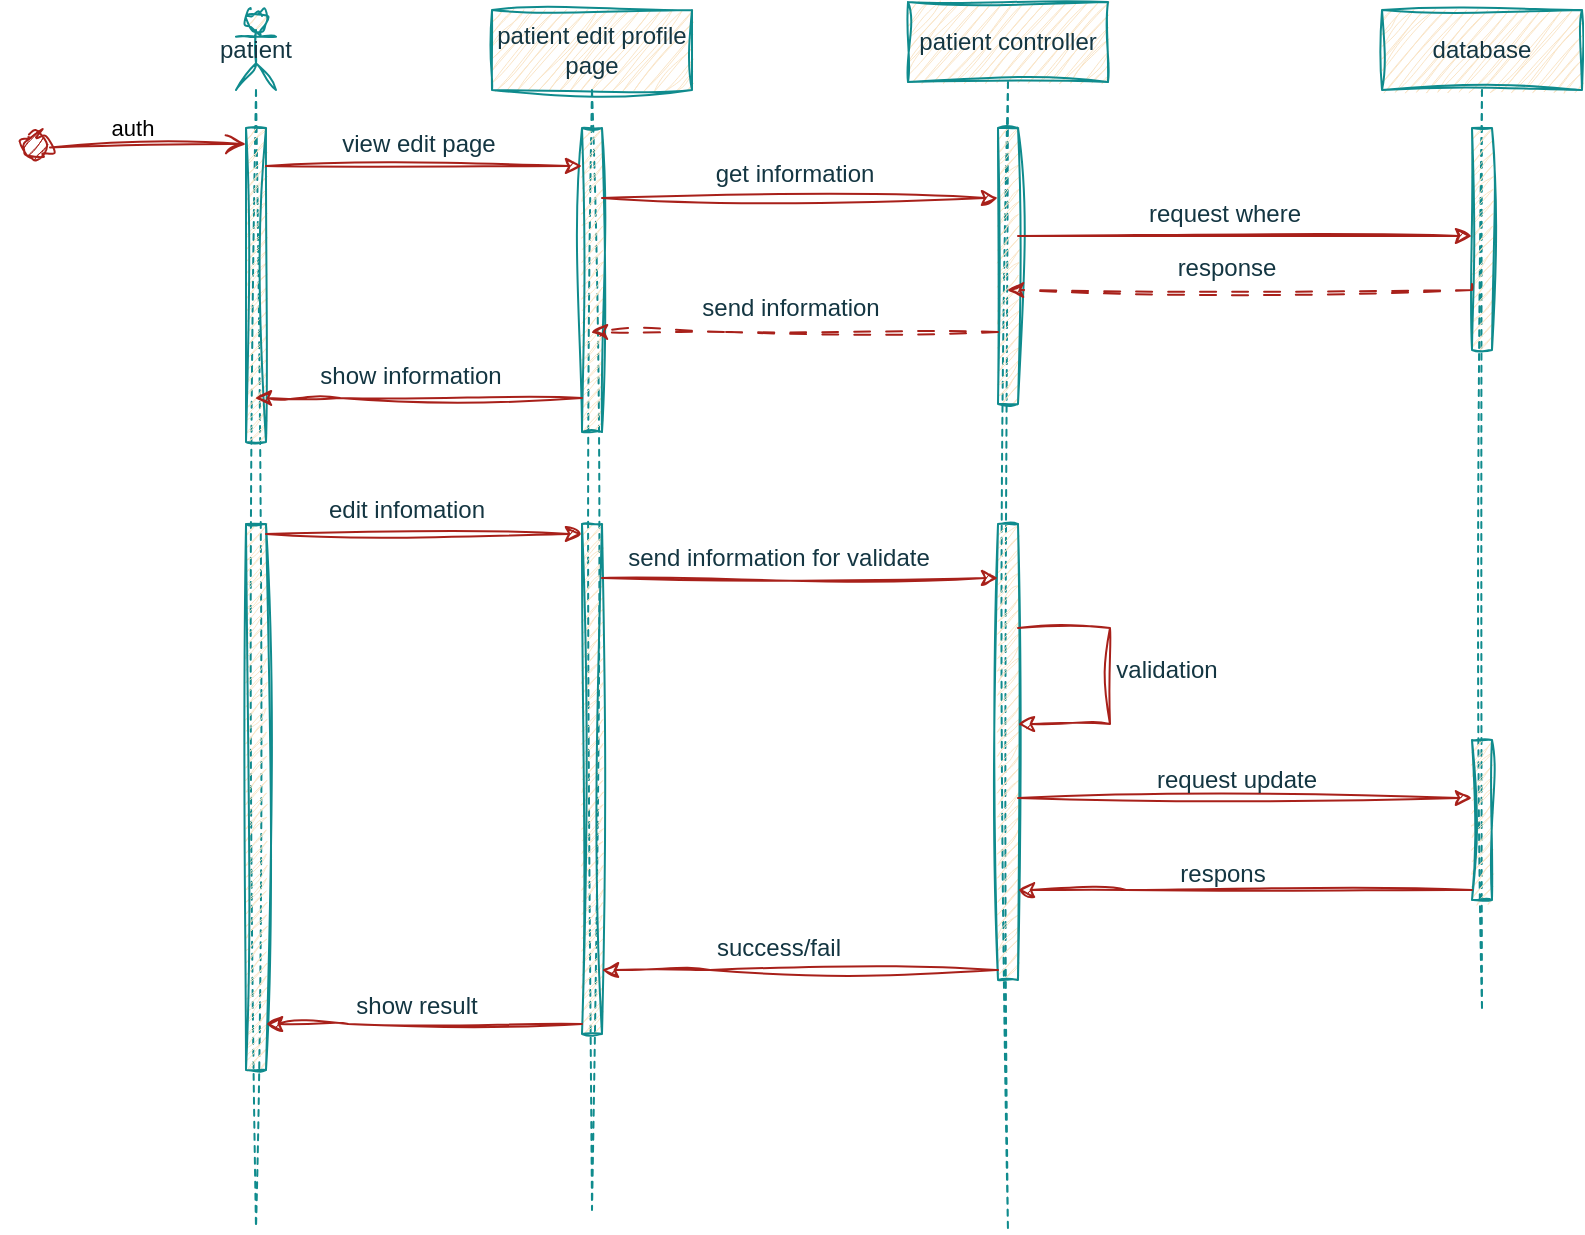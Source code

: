 <mxfile version="27.0.2" pages="5">
  <diagram name="patient" id="MuNfXUoXSrdILKd6d9qL">
    <mxGraphModel dx="1694" dy="1071" grid="0" gridSize="10" guides="1" tooltips="1" connect="1" arrows="1" fold="1" page="1" pageScale="1" pageWidth="850" pageHeight="1100" math="0" shadow="0">
      <root>
        <mxCell id="0" />
        <mxCell id="1" parent="0" />
        <mxCell id="JXTNrnpWJlhletTDpHdk-2" value="patient" style="shape=umlLifeline;perimeter=lifelinePerimeter;whiteSpace=wrap;html=1;container=1;dropTarget=0;collapsible=0;recursiveResize=0;outlineConnect=0;portConstraint=eastwest;newEdgeStyle={&quot;curved&quot;:0,&quot;rounded&quot;:0};participant=umlActor;labelBackgroundColor=none;fillColor=#FAE5C7;strokeColor=#0F8B8D;fontColor=#143642;sketch=1;curveFitting=1;jiggle=2;" parent="1" vertex="1">
          <mxGeometry x="150" y="43" width="20" height="609" as="geometry" />
        </mxCell>
        <mxCell id="JXTNrnpWJlhletTDpHdk-6" value="" style="html=1;points=[[0,0,0,0,5],[0,1,0,0,-5],[1,0,0,0,5],[1,1,0,0,-5]];perimeter=orthogonalPerimeter;outlineConnect=0;targetShapes=umlLifeline;portConstraint=eastwest;newEdgeStyle={&quot;curved&quot;:0,&quot;rounded&quot;:0};labelBackgroundColor=none;fillColor=#FAE5C7;strokeColor=#0F8B8D;fontColor=#143642;sketch=1;curveFitting=1;jiggle=2;" parent="JXTNrnpWJlhletTDpHdk-2" vertex="1">
          <mxGeometry x="5" y="59" width="10" height="157" as="geometry" />
        </mxCell>
        <mxCell id="JXTNrnpWJlhletTDpHdk-26" value="" style="html=1;points=[[0,0,0,0,5],[0,1,0,0,-5],[1,0,0,0,5],[1,1,0,0,-5]];perimeter=orthogonalPerimeter;outlineConnect=0;targetShapes=umlLifeline;portConstraint=eastwest;newEdgeStyle={&quot;curved&quot;:0,&quot;rounded&quot;:0};strokeColor=#0F8B8D;fontColor=#143642;fillColor=#FAE5C7;sketch=1;curveFitting=1;jiggle=2;" parent="JXTNrnpWJlhletTDpHdk-2" vertex="1">
          <mxGeometry x="5" y="257" width="10" height="273" as="geometry" />
        </mxCell>
        <mxCell id="JXTNrnpWJlhletTDpHdk-3" value="patient edit profile page" style="shape=umlLifeline;perimeter=lifelinePerimeter;whiteSpace=wrap;html=1;container=1;dropTarget=0;collapsible=0;recursiveResize=0;outlineConnect=0;portConstraint=eastwest;newEdgeStyle={&quot;curved&quot;:0,&quot;rounded&quot;:0};labelBackgroundColor=none;fillColor=#FAE5C7;strokeColor=#0F8B8D;fontColor=#143642;sketch=1;curveFitting=1;jiggle=2;" parent="1" vertex="1">
          <mxGeometry x="278" y="43" width="100" height="600" as="geometry" />
        </mxCell>
        <mxCell id="JXTNrnpWJlhletTDpHdk-8" value="" style="html=1;points=[[0,0,0,0,5],[0,1,0,0,-5],[1,0,0,0,5],[1,1,0,0,-5]];perimeter=orthogonalPerimeter;outlineConnect=0;targetShapes=umlLifeline;portConstraint=eastwest;newEdgeStyle={&quot;curved&quot;:0,&quot;rounded&quot;:0};labelBackgroundColor=none;fillColor=#FAE5C7;strokeColor=#0F8B8D;fontColor=#143642;sketch=1;curveFitting=1;jiggle=2;" parent="JXTNrnpWJlhletTDpHdk-3" vertex="1">
          <mxGeometry x="45" y="59" width="10" height="152" as="geometry" />
        </mxCell>
        <mxCell id="JXTNrnpWJlhletTDpHdk-25" value="" style="html=1;points=[[0,0,0,0,5],[0,1,0,0,-5],[1,0,0,0,5],[1,1,0,0,-5]];perimeter=orthogonalPerimeter;outlineConnect=0;targetShapes=umlLifeline;portConstraint=eastwest;newEdgeStyle={&quot;curved&quot;:0,&quot;rounded&quot;:0};strokeColor=#0F8B8D;fontColor=#143642;fillColor=#FAE5C7;sketch=1;curveFitting=1;jiggle=2;" parent="JXTNrnpWJlhletTDpHdk-3" vertex="1">
          <mxGeometry x="45" y="257" width="10" height="255" as="geometry" />
        </mxCell>
        <mxCell id="JXTNrnpWJlhletTDpHdk-4" value="patient controller" style="shape=umlLifeline;perimeter=lifelinePerimeter;whiteSpace=wrap;html=1;container=1;dropTarget=0;collapsible=0;recursiveResize=0;outlineConnect=0;portConstraint=eastwest;newEdgeStyle={&quot;curved&quot;:0,&quot;rounded&quot;:0};labelBackgroundColor=none;fillColor=#FAE5C7;strokeColor=#0F8B8D;fontColor=#143642;sketch=1;curveFitting=1;jiggle=2;" parent="1" vertex="1">
          <mxGeometry x="486" y="39" width="100" height="615" as="geometry" />
        </mxCell>
        <mxCell id="JXTNrnpWJlhletTDpHdk-11" value="" style="html=1;points=[[0,0,0,0,5],[0,1,0,0,-5],[1,0,0,0,5],[1,1,0,0,-5]];perimeter=orthogonalPerimeter;outlineConnect=0;targetShapes=umlLifeline;portConstraint=eastwest;newEdgeStyle={&quot;curved&quot;:0,&quot;rounded&quot;:0};labelBackgroundColor=none;fillColor=#FAE5C7;strokeColor=#0F8B8D;fontColor=#143642;sketch=1;curveFitting=1;jiggle=2;" parent="JXTNrnpWJlhletTDpHdk-4" vertex="1">
          <mxGeometry x="45" y="63" width="10" height="138" as="geometry" />
        </mxCell>
        <mxCell id="JXTNrnpWJlhletTDpHdk-24" value="" style="html=1;points=[[0,0,0,0,5],[0,1,0,0,-5],[1,0,0,0,5],[1,1,0,0,-5]];perimeter=orthogonalPerimeter;outlineConnect=0;targetShapes=umlLifeline;portConstraint=eastwest;newEdgeStyle={&quot;curved&quot;:0,&quot;rounded&quot;:0};strokeColor=#0F8B8D;fontColor=#143642;fillColor=#FAE5C7;sketch=1;curveFitting=1;jiggle=2;" parent="JXTNrnpWJlhletTDpHdk-4" vertex="1">
          <mxGeometry x="45" y="261" width="10" height="228" as="geometry" />
        </mxCell>
        <mxCell id="JXTNrnpWJlhletTDpHdk-31" style="edgeStyle=orthogonalEdgeStyle;rounded=0;orthogonalLoop=1;jettySize=auto;html=1;curved=0;strokeColor=#A8201A;fontColor=#143642;fillColor=#FAE5C7;sketch=1;curveFitting=1;jiggle=2;" parent="JXTNrnpWJlhletTDpHdk-4" target="JXTNrnpWJlhletTDpHdk-24" edge="1">
          <mxGeometry relative="1" as="geometry">
            <mxPoint x="55" y="313" as="sourcePoint" />
            <Array as="points">
              <mxPoint x="55" y="313" />
              <mxPoint x="101" y="313" />
              <mxPoint x="101" y="361" />
            </Array>
          </mxGeometry>
        </mxCell>
        <mxCell id="JXTNrnpWJlhletTDpHdk-5" value="database" style="shape=umlLifeline;perimeter=lifelinePerimeter;whiteSpace=wrap;html=1;container=1;dropTarget=0;collapsible=0;recursiveResize=0;outlineConnect=0;portConstraint=eastwest;newEdgeStyle={&quot;curved&quot;:0,&quot;rounded&quot;:0};labelBackgroundColor=none;fillColor=#FAE5C7;strokeColor=#0F8B8D;fontColor=#143642;sketch=1;curveFitting=1;jiggle=2;" parent="1" vertex="1">
          <mxGeometry x="723" y="43" width="100" height="499" as="geometry" />
        </mxCell>
        <mxCell id="JXTNrnpWJlhletTDpHdk-14" value="" style="html=1;points=[[0,0,0,0,5],[0,1,0,0,-5],[1,0,0,0,5],[1,1,0,0,-5]];perimeter=orthogonalPerimeter;outlineConnect=0;targetShapes=umlLifeline;portConstraint=eastwest;newEdgeStyle={&quot;curved&quot;:0,&quot;rounded&quot;:0};strokeColor=#0F8B8D;fontColor=#143642;fillColor=#FAE5C7;sketch=1;curveFitting=1;jiggle=2;" parent="JXTNrnpWJlhletTDpHdk-5" vertex="1">
          <mxGeometry x="45" y="59" width="10" height="111" as="geometry" />
        </mxCell>
        <mxCell id="JXTNrnpWJlhletTDpHdk-23" value="" style="html=1;points=[[0,0,0,0,5],[0,1,0,0,-5],[1,0,0,0,5],[1,1,0,0,-5]];perimeter=orthogonalPerimeter;outlineConnect=0;targetShapes=umlLifeline;portConstraint=eastwest;newEdgeStyle={&quot;curved&quot;:0,&quot;rounded&quot;:0};strokeColor=#0F8B8D;fontColor=#143642;fillColor=#FAE5C7;sketch=1;curveFitting=1;jiggle=2;" parent="JXTNrnpWJlhletTDpHdk-5" vertex="1">
          <mxGeometry x="45" y="365" width="10" height="80" as="geometry" />
        </mxCell>
        <mxCell id="JXTNrnpWJlhletTDpHdk-7" value="auth" style="html=1;verticalAlign=bottom;startArrow=circle;startFill=1;endArrow=open;startSize=6;endSize=8;curved=0;rounded=0;entryX=0;entryY=0;entryDx=0;entryDy=5;entryPerimeter=0;labelBackgroundColor=none;strokeColor=#A8201A;fontColor=default;sketch=1;curveFitting=1;jiggle=2;" parent="1" edge="1">
          <mxGeometry width="80" relative="1" as="geometry">
            <mxPoint x="42" y="112" as="sourcePoint" />
            <mxPoint x="155" y="110" as="targetPoint" />
          </mxGeometry>
        </mxCell>
        <mxCell id="JXTNrnpWJlhletTDpHdk-9" style="edgeStyle=orthogonalEdgeStyle;rounded=0;orthogonalLoop=1;jettySize=auto;html=1;curved=0;exitX=1;exitY=0;exitDx=0;exitDy=5;exitPerimeter=0;entryX=0;entryY=0;entryDx=0;entryDy=5;entryPerimeter=0;labelBackgroundColor=none;strokeColor=#A8201A;fontColor=default;sketch=1;curveFitting=1;jiggle=2;" parent="1" edge="1">
          <mxGeometry relative="1" as="geometry">
            <mxPoint x="165" y="121" as="sourcePoint" />
            <mxPoint x="323" y="121" as="targetPoint" />
          </mxGeometry>
        </mxCell>
        <mxCell id="JXTNrnpWJlhletTDpHdk-10" value="view edit page" style="text;html=1;align=center;verticalAlign=middle;resizable=0;points=[];autosize=1;strokeColor=none;fillColor=none;labelBackgroundColor=none;fontColor=#143642;sketch=1;curveFitting=1;jiggle=2;" parent="1" vertex="1">
          <mxGeometry x="193" y="97" width="95" height="26" as="geometry" />
        </mxCell>
        <mxCell id="JXTNrnpWJlhletTDpHdk-12" style="edgeStyle=orthogonalEdgeStyle;rounded=0;orthogonalLoop=1;jettySize=auto;html=1;curved=0;exitX=1;exitY=0;exitDx=0;exitDy=5;exitPerimeter=0;entryX=0;entryY=0;entryDx=0;entryDy=5;entryPerimeter=0;labelBackgroundColor=none;strokeColor=#A8201A;fontColor=default;sketch=1;curveFitting=1;jiggle=2;" parent="1" edge="1">
          <mxGeometry relative="1" as="geometry">
            <mxPoint x="333" y="137" as="sourcePoint" />
            <mxPoint x="531" y="137" as="targetPoint" />
          </mxGeometry>
        </mxCell>
        <mxCell id="JXTNrnpWJlhletTDpHdk-13" value="get information" style="text;html=1;align=center;verticalAlign=middle;resizable=0;points=[];autosize=1;strokeColor=none;fillColor=none;labelBackgroundColor=none;fontColor=#143642;sketch=1;curveFitting=1;jiggle=2;" parent="1" vertex="1">
          <mxGeometry x="380" y="112" width="97" height="26" as="geometry" />
        </mxCell>
        <mxCell id="JXTNrnpWJlhletTDpHdk-15" style="edgeStyle=orthogonalEdgeStyle;rounded=0;orthogonalLoop=1;jettySize=auto;html=1;curved=0;exitX=1;exitY=0;exitDx=0;exitDy=5;exitPerimeter=0;entryX=0;entryY=0;entryDx=0;entryDy=5;entryPerimeter=0;strokeColor=#A8201A;fontColor=#143642;fillColor=#FAE5C7;sketch=1;curveFitting=1;jiggle=2;" parent="1" edge="1">
          <mxGeometry relative="1" as="geometry">
            <mxPoint x="541" y="156" as="sourcePoint" />
            <mxPoint x="768" y="156" as="targetPoint" />
          </mxGeometry>
        </mxCell>
        <mxCell id="JXTNrnpWJlhletTDpHdk-16" value="request where" style="text;html=1;align=center;verticalAlign=middle;resizable=0;points=[];autosize=1;strokeColor=none;fillColor=none;fontColor=#143642;sketch=1;curveFitting=1;jiggle=2;" parent="1" vertex="1">
          <mxGeometry x="597" y="132" width="94" height="26" as="geometry" />
        </mxCell>
        <mxCell id="JXTNrnpWJlhletTDpHdk-17" style="edgeStyle=orthogonalEdgeStyle;rounded=0;orthogonalLoop=1;jettySize=auto;html=1;curved=0;exitX=0;exitY=1;exitDx=0;exitDy=-5;exitPerimeter=0;strokeColor=#A8201A;fontColor=#143642;fillColor=#FAE5C7;dashed=1;dashPattern=8 8;sketch=1;curveFitting=1;jiggle=2;" parent="1" edge="1">
          <mxGeometry relative="1" as="geometry">
            <mxPoint x="768" y="180" as="sourcePoint" />
            <mxPoint x="535.5" y="183" as="targetPoint" />
            <Array as="points">
              <mxPoint x="768" y="183" />
            </Array>
          </mxGeometry>
        </mxCell>
        <mxCell id="JXTNrnpWJlhletTDpHdk-18" value="response" style="text;html=1;align=center;verticalAlign=middle;resizable=0;points=[];autosize=1;strokeColor=none;fillColor=none;fontColor=#143642;sketch=1;curveFitting=1;jiggle=2;" parent="1" vertex="1">
          <mxGeometry x="611" y="159" width="67" height="26" as="geometry" />
        </mxCell>
        <mxCell id="JXTNrnpWJlhletTDpHdk-19" style="edgeStyle=orthogonalEdgeStyle;rounded=0;orthogonalLoop=1;jettySize=auto;html=1;curved=0;exitX=0;exitY=1;exitDx=0;exitDy=-5;exitPerimeter=0;strokeColor=#A8201A;fontColor=#143642;fillColor=#FAE5C7;dashed=1;dashPattern=8 8;sketch=1;curveFitting=1;jiggle=2;" parent="1" edge="1">
          <mxGeometry relative="1" as="geometry">
            <mxPoint x="531" y="204" as="sourcePoint" />
            <mxPoint x="327.5" y="204" as="targetPoint" />
            <Array as="points">
              <mxPoint x="394" y="204" />
              <mxPoint x="394" y="204" />
            </Array>
          </mxGeometry>
        </mxCell>
        <mxCell id="JXTNrnpWJlhletTDpHdk-20" value="send information" style="text;html=1;align=center;verticalAlign=middle;resizable=0;points=[];autosize=1;strokeColor=none;fillColor=none;fontColor=#143642;sketch=1;curveFitting=1;jiggle=2;" parent="1" vertex="1">
          <mxGeometry x="373" y="179" width="107" height="26" as="geometry" />
        </mxCell>
        <mxCell id="JXTNrnpWJlhletTDpHdk-21" style="edgeStyle=orthogonalEdgeStyle;rounded=0;orthogonalLoop=1;jettySize=auto;html=1;curved=0;exitX=0;exitY=1;exitDx=0;exitDy=-5;exitPerimeter=0;strokeColor=#A8201A;fontColor=#143642;fillColor=#FAE5C7;sketch=1;curveFitting=1;jiggle=2;" parent="1" edge="1">
          <mxGeometry relative="1" as="geometry">
            <mxPoint x="323" y="237" as="sourcePoint" />
            <mxPoint x="159.5" y="237" as="targetPoint" />
            <Array as="points">
              <mxPoint x="202" y="237" />
              <mxPoint x="202" y="237" />
            </Array>
          </mxGeometry>
        </mxCell>
        <mxCell id="JXTNrnpWJlhletTDpHdk-22" value="show information" style="text;html=1;align=center;verticalAlign=middle;resizable=0;points=[];autosize=1;strokeColor=none;fillColor=none;fontColor=#143642;sketch=1;curveFitting=1;jiggle=2;" parent="1" vertex="1">
          <mxGeometry x="182" y="213" width="109" height="26" as="geometry" />
        </mxCell>
        <mxCell id="JXTNrnpWJlhletTDpHdk-27" style="edgeStyle=orthogonalEdgeStyle;rounded=0;orthogonalLoop=1;jettySize=auto;html=1;curved=0;exitX=1;exitY=0;exitDx=0;exitDy=5;exitPerimeter=0;entryX=0;entryY=0;entryDx=0;entryDy=5;entryPerimeter=0;strokeColor=#A8201A;fontColor=#143642;fillColor=#FAE5C7;sketch=1;curveFitting=1;jiggle=2;" parent="1" source="JXTNrnpWJlhletTDpHdk-26" target="JXTNrnpWJlhletTDpHdk-25" edge="1">
          <mxGeometry relative="1" as="geometry" />
        </mxCell>
        <mxCell id="JXTNrnpWJlhletTDpHdk-28" value="edit infomation" style="text;html=1;align=center;verticalAlign=middle;resizable=0;points=[];autosize=1;strokeColor=none;fillColor=none;fontColor=#143642;sketch=1;curveFitting=1;jiggle=2;" parent="1" vertex="1">
          <mxGeometry x="187" y="280" width="96" height="26" as="geometry" />
        </mxCell>
        <mxCell id="JXTNrnpWJlhletTDpHdk-29" style="edgeStyle=orthogonalEdgeStyle;rounded=0;orthogonalLoop=1;jettySize=auto;html=1;curved=0;exitX=1;exitY=0;exitDx=0;exitDy=5;exitPerimeter=0;entryX=0;entryY=0;entryDx=0;entryDy=5;entryPerimeter=0;strokeColor=#A8201A;fontColor=#143642;fillColor=#FAE5C7;sketch=1;curveFitting=1;jiggle=2;" parent="1" edge="1">
          <mxGeometry relative="1" as="geometry">
            <mxPoint x="333" y="327" as="sourcePoint" />
            <mxPoint x="531" y="327" as="targetPoint" />
          </mxGeometry>
        </mxCell>
        <mxCell id="JXTNrnpWJlhletTDpHdk-30" value="send information for validate" style="text;html=1;align=center;verticalAlign=middle;resizable=0;points=[];autosize=1;strokeColor=none;fillColor=none;fontColor=#143642;sketch=1;curveFitting=1;jiggle=2;" parent="1" vertex="1">
          <mxGeometry x="336" y="304" width="169" height="26" as="geometry" />
        </mxCell>
        <mxCell id="JXTNrnpWJlhletTDpHdk-32" value="validation" style="text;html=1;align=center;verticalAlign=middle;resizable=0;points=[];autosize=1;strokeColor=none;fillColor=none;fontColor=#143642;sketch=1;curveFitting=1;jiggle=2;" parent="1" vertex="1">
          <mxGeometry x="580" y="360" width="69" height="26" as="geometry" />
        </mxCell>
        <mxCell id="JXTNrnpWJlhletTDpHdk-33" style="edgeStyle=orthogonalEdgeStyle;rounded=0;orthogonalLoop=1;jettySize=auto;html=1;curved=0;exitX=1;exitY=1;exitDx=0;exitDy=-5;exitPerimeter=0;strokeColor=#A8201A;fontColor=#143642;fillColor=#FAE5C7;sketch=1;curveFitting=1;jiggle=2;" parent="1" edge="1">
          <mxGeometry relative="1" as="geometry">
            <mxPoint x="541" y="437" as="sourcePoint" />
            <mxPoint x="768" y="437" as="targetPoint" />
          </mxGeometry>
        </mxCell>
        <mxCell id="JXTNrnpWJlhletTDpHdk-34" value="request update" style="text;html=1;align=center;verticalAlign=middle;resizable=0;points=[];autosize=1;strokeColor=none;fillColor=none;fontColor=#143642;sketch=1;curveFitting=1;jiggle=2;" parent="1" vertex="1">
          <mxGeometry x="601" y="415" width="98" height="26" as="geometry" />
        </mxCell>
        <mxCell id="JXTNrnpWJlhletTDpHdk-35" style="edgeStyle=orthogonalEdgeStyle;rounded=0;orthogonalLoop=1;jettySize=auto;html=1;curved=0;exitX=0;exitY=1;exitDx=0;exitDy=-5;exitPerimeter=0;strokeColor=#A8201A;fontColor=#143642;fillColor=#FAE5C7;sketch=1;curveFitting=1;jiggle=2;" parent="1" source="JXTNrnpWJlhletTDpHdk-23" target="JXTNrnpWJlhletTDpHdk-24" edge="1">
          <mxGeometry relative="1" as="geometry">
            <Array as="points">
              <mxPoint x="595" y="483" />
              <mxPoint x="595" y="483" />
            </Array>
          </mxGeometry>
        </mxCell>
        <mxCell id="JXTNrnpWJlhletTDpHdk-36" value="respons" style="text;html=1;align=center;verticalAlign=middle;resizable=0;points=[];autosize=1;strokeColor=none;fillColor=none;fontColor=#143642;sketch=1;curveFitting=1;jiggle=2;" parent="1" vertex="1">
          <mxGeometry x="612" y="462" width="61" height="26" as="geometry" />
        </mxCell>
        <mxCell id="JXTNrnpWJlhletTDpHdk-37" style="edgeStyle=orthogonalEdgeStyle;rounded=0;orthogonalLoop=1;jettySize=auto;html=1;curved=0;exitX=0;exitY=1;exitDx=0;exitDy=-5;exitPerimeter=0;strokeColor=#A8201A;fontColor=#143642;fillColor=#FAE5C7;sketch=1;curveFitting=1;jiggle=2;" parent="1" source="JXTNrnpWJlhletTDpHdk-24" target="JXTNrnpWJlhletTDpHdk-25" edge="1">
          <mxGeometry relative="1" as="geometry">
            <Array as="points">
              <mxPoint x="387" y="523" />
              <mxPoint x="387" y="523" />
            </Array>
          </mxGeometry>
        </mxCell>
        <mxCell id="JXTNrnpWJlhletTDpHdk-38" value="success/fail" style="text;html=1;align=center;verticalAlign=middle;resizable=0;points=[];autosize=1;strokeColor=none;fillColor=none;fontColor=#143642;sketch=1;curveFitting=1;jiggle=2;" parent="1" vertex="1">
          <mxGeometry x="381" y="499" width="80" height="26" as="geometry" />
        </mxCell>
        <mxCell id="JXTNrnpWJlhletTDpHdk-39" style="edgeStyle=orthogonalEdgeStyle;rounded=0;orthogonalLoop=1;jettySize=auto;html=1;curved=0;exitX=0;exitY=1;exitDx=0;exitDy=-5;exitPerimeter=0;strokeColor=#A8201A;fontColor=#143642;fillColor=#FAE5C7;sketch=1;curveFitting=1;jiggle=2;" parent="1" source="JXTNrnpWJlhletTDpHdk-25" target="JXTNrnpWJlhletTDpHdk-26" edge="1">
          <mxGeometry relative="1" as="geometry">
            <Array as="points">
              <mxPoint x="206" y="550" />
              <mxPoint x="206" y="550" />
            </Array>
          </mxGeometry>
        </mxCell>
        <mxCell id="JXTNrnpWJlhletTDpHdk-40" value="show result" style="text;html=1;align=center;verticalAlign=middle;resizable=0;points=[];autosize=1;strokeColor=none;fillColor=none;fontColor=#143642;sketch=1;curveFitting=1;jiggle=2;" parent="1" vertex="1">
          <mxGeometry x="200" y="528" width="79" height="26" as="geometry" />
        </mxCell>
      </root>
    </mxGraphModel>
  </diagram>
  <diagram id="uDT7Ce92TBVZl6IIEoPJ" name="doctor">
    <mxGraphModel dx="1186" dy="882" grid="0" gridSize="10" guides="1" tooltips="1" connect="1" arrows="1" fold="1" page="1" pageScale="1" pageWidth="850" pageHeight="1100" math="0" shadow="0">
      <root>
        <mxCell id="0" />
        <mxCell id="1" parent="0" />
        <mxCell id="HGvwX78NJtxh-wRoYUuP-1" value="doctor" style="shape=umlLifeline;perimeter=lifelinePerimeter;whiteSpace=wrap;html=1;container=1;dropTarget=0;collapsible=0;recursiveResize=0;outlineConnect=0;portConstraint=eastwest;newEdgeStyle={&quot;curved&quot;:0,&quot;rounded&quot;:0};participant=umlActor;labelBackgroundColor=none;fillColor=#FAE5C7;strokeColor=#0F8B8D;fontColor=#143642;" vertex="1" parent="1">
          <mxGeometry x="150" y="43" width="20" height="609" as="geometry" />
        </mxCell>
        <mxCell id="HGvwX78NJtxh-wRoYUuP-2" value="" style="html=1;points=[[0,0,0,0,5],[0,1,0,0,-5],[1,0,0,0,5],[1,1,0,0,-5]];perimeter=orthogonalPerimeter;outlineConnect=0;targetShapes=umlLifeline;portConstraint=eastwest;newEdgeStyle={&quot;curved&quot;:0,&quot;rounded&quot;:0};labelBackgroundColor=none;fillColor=#FAE5C7;strokeColor=#0F8B8D;fontColor=#143642;" vertex="1" parent="HGvwX78NJtxh-wRoYUuP-1">
          <mxGeometry x="5" y="59" width="10" height="157" as="geometry" />
        </mxCell>
        <mxCell id="HGvwX78NJtxh-wRoYUuP-3" value="" style="html=1;points=[[0,0,0,0,5],[0,1,0,0,-5],[1,0,0,0,5],[1,1,0,0,-5]];perimeter=orthogonalPerimeter;outlineConnect=0;targetShapes=umlLifeline;portConstraint=eastwest;newEdgeStyle={&quot;curved&quot;:0,&quot;rounded&quot;:0};strokeColor=#0F8B8D;fontColor=#143642;fillColor=#FAE5C7;" vertex="1" parent="HGvwX78NJtxh-wRoYUuP-1">
          <mxGeometry x="5" y="257" width="10" height="273" as="geometry" />
        </mxCell>
        <mxCell id="HGvwX78NJtxh-wRoYUuP-4" value="doctor&amp;nbsp;edit profile page" style="shape=umlLifeline;perimeter=lifelinePerimeter;whiteSpace=wrap;html=1;container=1;dropTarget=0;collapsible=0;recursiveResize=0;outlineConnect=0;portConstraint=eastwest;newEdgeStyle={&quot;curved&quot;:0,&quot;rounded&quot;:0};labelBackgroundColor=none;fillColor=#FAE5C7;strokeColor=#0F8B8D;fontColor=#143642;" vertex="1" parent="1">
          <mxGeometry x="278" y="43" width="100" height="600" as="geometry" />
        </mxCell>
        <mxCell id="HGvwX78NJtxh-wRoYUuP-5" value="" style="html=1;points=[[0,0,0,0,5],[0,1,0,0,-5],[1,0,0,0,5],[1,1,0,0,-5]];perimeter=orthogonalPerimeter;outlineConnect=0;targetShapes=umlLifeline;portConstraint=eastwest;newEdgeStyle={&quot;curved&quot;:0,&quot;rounded&quot;:0};labelBackgroundColor=none;fillColor=#FAE5C7;strokeColor=#0F8B8D;fontColor=#143642;" vertex="1" parent="HGvwX78NJtxh-wRoYUuP-4">
          <mxGeometry x="45" y="59" width="10" height="152" as="geometry" />
        </mxCell>
        <mxCell id="HGvwX78NJtxh-wRoYUuP-6" value="" style="html=1;points=[[0,0,0,0,5],[0,1,0,0,-5],[1,0,0,0,5],[1,1,0,0,-5]];perimeter=orthogonalPerimeter;outlineConnect=0;targetShapes=umlLifeline;portConstraint=eastwest;newEdgeStyle={&quot;curved&quot;:0,&quot;rounded&quot;:0};strokeColor=#0F8B8D;fontColor=#143642;fillColor=#FAE5C7;" vertex="1" parent="HGvwX78NJtxh-wRoYUuP-4">
          <mxGeometry x="45" y="257" width="10" height="255" as="geometry" />
        </mxCell>
        <mxCell id="HGvwX78NJtxh-wRoYUuP-7" value="doctor&amp;nbsp;controller" style="shape=umlLifeline;perimeter=lifelinePerimeter;whiteSpace=wrap;html=1;container=1;dropTarget=0;collapsible=0;recursiveResize=0;outlineConnect=0;portConstraint=eastwest;newEdgeStyle={&quot;curved&quot;:0,&quot;rounded&quot;:0};labelBackgroundColor=none;fillColor=#FAE5C7;strokeColor=#0F8B8D;fontColor=#143642;" vertex="1" parent="1">
          <mxGeometry x="486" y="39" width="100" height="615" as="geometry" />
        </mxCell>
        <mxCell id="HGvwX78NJtxh-wRoYUuP-8" value="" style="html=1;points=[[0,0,0,0,5],[0,1,0,0,-5],[1,0,0,0,5],[1,1,0,0,-5]];perimeter=orthogonalPerimeter;outlineConnect=0;targetShapes=umlLifeline;portConstraint=eastwest;newEdgeStyle={&quot;curved&quot;:0,&quot;rounded&quot;:0};labelBackgroundColor=none;fillColor=#FAE5C7;strokeColor=#0F8B8D;fontColor=#143642;" vertex="1" parent="HGvwX78NJtxh-wRoYUuP-7">
          <mxGeometry x="45" y="63" width="10" height="138" as="geometry" />
        </mxCell>
        <mxCell id="HGvwX78NJtxh-wRoYUuP-9" value="" style="html=1;points=[[0,0,0,0,5],[0,1,0,0,-5],[1,0,0,0,5],[1,1,0,0,-5]];perimeter=orthogonalPerimeter;outlineConnect=0;targetShapes=umlLifeline;portConstraint=eastwest;newEdgeStyle={&quot;curved&quot;:0,&quot;rounded&quot;:0};strokeColor=#0F8B8D;fontColor=#143642;fillColor=#FAE5C7;" vertex="1" parent="HGvwX78NJtxh-wRoYUuP-7">
          <mxGeometry x="45" y="261" width="10" height="228" as="geometry" />
        </mxCell>
        <mxCell id="HGvwX78NJtxh-wRoYUuP-10" style="edgeStyle=orthogonalEdgeStyle;rounded=0;orthogonalLoop=1;jettySize=auto;html=1;curved=0;strokeColor=#A8201A;fontColor=#143642;fillColor=#FAE5C7;" edge="1" parent="HGvwX78NJtxh-wRoYUuP-7" target="HGvwX78NJtxh-wRoYUuP-9">
          <mxGeometry relative="1" as="geometry">
            <mxPoint x="55" y="313" as="sourcePoint" />
            <Array as="points">
              <mxPoint x="55" y="313" />
              <mxPoint x="101" y="313" />
              <mxPoint x="101" y="361" />
            </Array>
          </mxGeometry>
        </mxCell>
        <mxCell id="HGvwX78NJtxh-wRoYUuP-11" value="database" style="shape=umlLifeline;perimeter=lifelinePerimeter;whiteSpace=wrap;html=1;container=1;dropTarget=0;collapsible=0;recursiveResize=0;outlineConnect=0;portConstraint=eastwest;newEdgeStyle={&quot;curved&quot;:0,&quot;rounded&quot;:0};labelBackgroundColor=none;fillColor=#FAE5C7;strokeColor=#0F8B8D;fontColor=#143642;" vertex="1" parent="1">
          <mxGeometry x="723" y="43" width="100" height="499" as="geometry" />
        </mxCell>
        <mxCell id="HGvwX78NJtxh-wRoYUuP-12" value="" style="html=1;points=[[0,0,0,0,5],[0,1,0,0,-5],[1,0,0,0,5],[1,1,0,0,-5]];perimeter=orthogonalPerimeter;outlineConnect=0;targetShapes=umlLifeline;portConstraint=eastwest;newEdgeStyle={&quot;curved&quot;:0,&quot;rounded&quot;:0};strokeColor=#0F8B8D;fontColor=#143642;fillColor=#FAE5C7;" vertex="1" parent="HGvwX78NJtxh-wRoYUuP-11">
          <mxGeometry x="45" y="59" width="10" height="111" as="geometry" />
        </mxCell>
        <mxCell id="HGvwX78NJtxh-wRoYUuP-13" value="" style="html=1;points=[[0,0,0,0,5],[0,1,0,0,-5],[1,0,0,0,5],[1,1,0,0,-5]];perimeter=orthogonalPerimeter;outlineConnect=0;targetShapes=umlLifeline;portConstraint=eastwest;newEdgeStyle={&quot;curved&quot;:0,&quot;rounded&quot;:0};strokeColor=#0F8B8D;fontColor=#143642;fillColor=#FAE5C7;" vertex="1" parent="HGvwX78NJtxh-wRoYUuP-11">
          <mxGeometry x="45" y="365" width="10" height="80" as="geometry" />
        </mxCell>
        <mxCell id="HGvwX78NJtxh-wRoYUuP-14" value="auth" style="html=1;verticalAlign=bottom;startArrow=circle;startFill=1;endArrow=open;startSize=6;endSize=8;curved=0;rounded=0;entryX=0;entryY=0;entryDx=0;entryDy=5;entryPerimeter=0;labelBackgroundColor=none;strokeColor=#A8201A;fontColor=default;" edge="1" parent="1">
          <mxGeometry width="80" relative="1" as="geometry">
            <mxPoint x="42" y="112" as="sourcePoint" />
            <mxPoint x="155" y="110" as="targetPoint" />
          </mxGeometry>
        </mxCell>
        <mxCell id="HGvwX78NJtxh-wRoYUuP-15" style="edgeStyle=orthogonalEdgeStyle;rounded=0;orthogonalLoop=1;jettySize=auto;html=1;curved=0;exitX=1;exitY=0;exitDx=0;exitDy=5;exitPerimeter=0;entryX=0;entryY=0;entryDx=0;entryDy=5;entryPerimeter=0;labelBackgroundColor=none;strokeColor=#A8201A;fontColor=default;" edge="1" parent="1">
          <mxGeometry relative="1" as="geometry">
            <mxPoint x="165" y="121" as="sourcePoint" />
            <mxPoint x="323" y="121" as="targetPoint" />
          </mxGeometry>
        </mxCell>
        <mxCell id="HGvwX78NJtxh-wRoYUuP-16" value="view edit page" style="text;html=1;align=center;verticalAlign=middle;resizable=0;points=[];autosize=1;strokeColor=none;fillColor=none;labelBackgroundColor=none;fontColor=#143642;" vertex="1" parent="1">
          <mxGeometry x="193" y="97" width="95" height="26" as="geometry" />
        </mxCell>
        <mxCell id="HGvwX78NJtxh-wRoYUuP-17" style="edgeStyle=orthogonalEdgeStyle;rounded=0;orthogonalLoop=1;jettySize=auto;html=1;curved=0;exitX=1;exitY=0;exitDx=0;exitDy=5;exitPerimeter=0;entryX=0;entryY=0;entryDx=0;entryDy=5;entryPerimeter=0;labelBackgroundColor=none;strokeColor=#A8201A;fontColor=default;" edge="1" parent="1">
          <mxGeometry relative="1" as="geometry">
            <mxPoint x="333" y="137" as="sourcePoint" />
            <mxPoint x="531" y="137" as="targetPoint" />
          </mxGeometry>
        </mxCell>
        <mxCell id="HGvwX78NJtxh-wRoYUuP-18" value="get information" style="text;html=1;align=center;verticalAlign=middle;resizable=0;points=[];autosize=1;strokeColor=none;fillColor=none;labelBackgroundColor=none;fontColor=#143642;" vertex="1" parent="1">
          <mxGeometry x="380" y="112" width="97" height="26" as="geometry" />
        </mxCell>
        <mxCell id="HGvwX78NJtxh-wRoYUuP-19" style="edgeStyle=orthogonalEdgeStyle;rounded=0;orthogonalLoop=1;jettySize=auto;html=1;curved=0;exitX=1;exitY=0;exitDx=0;exitDy=5;exitPerimeter=0;entryX=0;entryY=0;entryDx=0;entryDy=5;entryPerimeter=0;strokeColor=#A8201A;fontColor=#143642;fillColor=#FAE5C7;" edge="1" parent="1">
          <mxGeometry relative="1" as="geometry">
            <mxPoint x="541" y="156" as="sourcePoint" />
            <mxPoint x="768" y="156" as="targetPoint" />
          </mxGeometry>
        </mxCell>
        <mxCell id="HGvwX78NJtxh-wRoYUuP-20" value="request where" style="text;html=1;align=center;verticalAlign=middle;resizable=0;points=[];autosize=1;strokeColor=none;fillColor=none;fontColor=#143642;" vertex="1" parent="1">
          <mxGeometry x="597" y="132" width="94" height="26" as="geometry" />
        </mxCell>
        <mxCell id="HGvwX78NJtxh-wRoYUuP-21" style="edgeStyle=orthogonalEdgeStyle;rounded=0;orthogonalLoop=1;jettySize=auto;html=1;curved=0;exitX=0;exitY=1;exitDx=0;exitDy=-5;exitPerimeter=0;strokeColor=#A8201A;fontColor=#143642;fillColor=#FAE5C7;dashed=1;dashPattern=8 8;" edge="1" parent="1">
          <mxGeometry relative="1" as="geometry">
            <mxPoint x="768" y="180" as="sourcePoint" />
            <mxPoint x="535.5" y="183" as="targetPoint" />
            <Array as="points">
              <mxPoint x="768" y="183" />
            </Array>
          </mxGeometry>
        </mxCell>
        <mxCell id="HGvwX78NJtxh-wRoYUuP-22" value="response" style="text;html=1;align=center;verticalAlign=middle;resizable=0;points=[];autosize=1;strokeColor=none;fillColor=none;fontColor=#143642;" vertex="1" parent="1">
          <mxGeometry x="611" y="159" width="67" height="26" as="geometry" />
        </mxCell>
        <mxCell id="HGvwX78NJtxh-wRoYUuP-23" style="edgeStyle=orthogonalEdgeStyle;rounded=0;orthogonalLoop=1;jettySize=auto;html=1;curved=0;exitX=0;exitY=1;exitDx=0;exitDy=-5;exitPerimeter=0;strokeColor=#A8201A;fontColor=#143642;fillColor=#FAE5C7;dashed=1;dashPattern=8 8;" edge="1" parent="1">
          <mxGeometry relative="1" as="geometry">
            <mxPoint x="531" y="204" as="sourcePoint" />
            <mxPoint x="327.5" y="204" as="targetPoint" />
            <Array as="points">
              <mxPoint x="394" y="204" />
              <mxPoint x="394" y="204" />
            </Array>
          </mxGeometry>
        </mxCell>
        <mxCell id="HGvwX78NJtxh-wRoYUuP-24" value="send information" style="text;html=1;align=center;verticalAlign=middle;resizable=0;points=[];autosize=1;strokeColor=none;fillColor=none;fontColor=#143642;" vertex="1" parent="1">
          <mxGeometry x="373" y="179" width="107" height="26" as="geometry" />
        </mxCell>
        <mxCell id="HGvwX78NJtxh-wRoYUuP-25" style="edgeStyle=orthogonalEdgeStyle;rounded=0;orthogonalLoop=1;jettySize=auto;html=1;curved=0;exitX=0;exitY=1;exitDx=0;exitDy=-5;exitPerimeter=0;strokeColor=#A8201A;fontColor=#143642;fillColor=#FAE5C7;" edge="1" parent="1">
          <mxGeometry relative="1" as="geometry">
            <mxPoint x="323" y="237" as="sourcePoint" />
            <mxPoint x="159.5" y="237" as="targetPoint" />
            <Array as="points">
              <mxPoint x="202" y="237" />
              <mxPoint x="202" y="237" />
            </Array>
          </mxGeometry>
        </mxCell>
        <mxCell id="HGvwX78NJtxh-wRoYUuP-26" value="show information" style="text;html=1;align=center;verticalAlign=middle;resizable=0;points=[];autosize=1;strokeColor=none;fillColor=none;fontColor=#143642;" vertex="1" parent="1">
          <mxGeometry x="182" y="213" width="109" height="26" as="geometry" />
        </mxCell>
        <mxCell id="HGvwX78NJtxh-wRoYUuP-27" style="edgeStyle=orthogonalEdgeStyle;rounded=0;orthogonalLoop=1;jettySize=auto;html=1;curved=0;exitX=1;exitY=0;exitDx=0;exitDy=5;exitPerimeter=0;entryX=0;entryY=0;entryDx=0;entryDy=5;entryPerimeter=0;strokeColor=#A8201A;fontColor=#143642;fillColor=#FAE5C7;" edge="1" parent="1" source="HGvwX78NJtxh-wRoYUuP-3" target="HGvwX78NJtxh-wRoYUuP-6">
          <mxGeometry relative="1" as="geometry" />
        </mxCell>
        <mxCell id="HGvwX78NJtxh-wRoYUuP-28" value="edit infomation" style="text;html=1;align=center;verticalAlign=middle;resizable=0;points=[];autosize=1;strokeColor=none;fillColor=none;fontColor=#143642;" vertex="1" parent="1">
          <mxGeometry x="187" y="280" width="96" height="26" as="geometry" />
        </mxCell>
        <mxCell id="HGvwX78NJtxh-wRoYUuP-29" style="edgeStyle=orthogonalEdgeStyle;rounded=0;orthogonalLoop=1;jettySize=auto;html=1;curved=0;exitX=1;exitY=0;exitDx=0;exitDy=5;exitPerimeter=0;entryX=0;entryY=0;entryDx=0;entryDy=5;entryPerimeter=0;strokeColor=#A8201A;fontColor=#143642;fillColor=#FAE5C7;" edge="1" parent="1">
          <mxGeometry relative="1" as="geometry">
            <mxPoint x="333" y="327" as="sourcePoint" />
            <mxPoint x="531" y="327" as="targetPoint" />
          </mxGeometry>
        </mxCell>
        <mxCell id="HGvwX78NJtxh-wRoYUuP-30" value="send information for validate" style="text;html=1;align=center;verticalAlign=middle;resizable=0;points=[];autosize=1;strokeColor=none;fillColor=none;fontColor=#143642;" vertex="1" parent="1">
          <mxGeometry x="336" y="304" width="169" height="26" as="geometry" />
        </mxCell>
        <mxCell id="HGvwX78NJtxh-wRoYUuP-31" value="validation" style="text;html=1;align=center;verticalAlign=middle;resizable=0;points=[];autosize=1;strokeColor=none;fillColor=none;fontColor=#143642;" vertex="1" parent="1">
          <mxGeometry x="580" y="360" width="69" height="26" as="geometry" />
        </mxCell>
        <mxCell id="HGvwX78NJtxh-wRoYUuP-32" style="edgeStyle=orthogonalEdgeStyle;rounded=0;orthogonalLoop=1;jettySize=auto;html=1;curved=0;exitX=1;exitY=1;exitDx=0;exitDy=-5;exitPerimeter=0;strokeColor=#A8201A;fontColor=#143642;fillColor=#FAE5C7;" edge="1" parent="1">
          <mxGeometry relative="1" as="geometry">
            <mxPoint x="541" y="437" as="sourcePoint" />
            <mxPoint x="768" y="437" as="targetPoint" />
          </mxGeometry>
        </mxCell>
        <mxCell id="HGvwX78NJtxh-wRoYUuP-33" value="request update" style="text;html=1;align=center;verticalAlign=middle;resizable=0;points=[];autosize=1;strokeColor=none;fillColor=none;fontColor=#143642;" vertex="1" parent="1">
          <mxGeometry x="601" y="415" width="98" height="26" as="geometry" />
        </mxCell>
        <mxCell id="HGvwX78NJtxh-wRoYUuP-34" style="edgeStyle=orthogonalEdgeStyle;rounded=0;orthogonalLoop=1;jettySize=auto;html=1;curved=0;exitX=0;exitY=1;exitDx=0;exitDy=-5;exitPerimeter=0;strokeColor=#A8201A;fontColor=#143642;fillColor=#FAE5C7;" edge="1" parent="1" source="HGvwX78NJtxh-wRoYUuP-13" target="HGvwX78NJtxh-wRoYUuP-9">
          <mxGeometry relative="1" as="geometry">
            <Array as="points">
              <mxPoint x="595" y="483" />
              <mxPoint x="595" y="483" />
            </Array>
          </mxGeometry>
        </mxCell>
        <mxCell id="HGvwX78NJtxh-wRoYUuP-35" value="respons" style="text;html=1;align=center;verticalAlign=middle;resizable=0;points=[];autosize=1;strokeColor=none;fillColor=none;fontColor=#143642;" vertex="1" parent="1">
          <mxGeometry x="612" y="462" width="61" height="26" as="geometry" />
        </mxCell>
        <mxCell id="HGvwX78NJtxh-wRoYUuP-36" style="edgeStyle=orthogonalEdgeStyle;rounded=0;orthogonalLoop=1;jettySize=auto;html=1;curved=0;exitX=0;exitY=1;exitDx=0;exitDy=-5;exitPerimeter=0;strokeColor=#A8201A;fontColor=#143642;fillColor=#FAE5C7;" edge="1" parent="1" source="HGvwX78NJtxh-wRoYUuP-9" target="HGvwX78NJtxh-wRoYUuP-6">
          <mxGeometry relative="1" as="geometry">
            <Array as="points">
              <mxPoint x="387" y="523" />
              <mxPoint x="387" y="523" />
            </Array>
          </mxGeometry>
        </mxCell>
        <mxCell id="HGvwX78NJtxh-wRoYUuP-37" value="success/fail" style="text;html=1;align=center;verticalAlign=middle;resizable=0;points=[];autosize=1;strokeColor=none;fillColor=none;fontColor=#143642;" vertex="1" parent="1">
          <mxGeometry x="381" y="499" width="80" height="26" as="geometry" />
        </mxCell>
        <mxCell id="HGvwX78NJtxh-wRoYUuP-38" style="edgeStyle=orthogonalEdgeStyle;rounded=0;orthogonalLoop=1;jettySize=auto;html=1;curved=0;exitX=0;exitY=1;exitDx=0;exitDy=-5;exitPerimeter=0;strokeColor=#A8201A;fontColor=#143642;fillColor=#FAE5C7;" edge="1" parent="1" source="HGvwX78NJtxh-wRoYUuP-6" target="HGvwX78NJtxh-wRoYUuP-3">
          <mxGeometry relative="1" as="geometry">
            <Array as="points">
              <mxPoint x="206" y="550" />
              <mxPoint x="206" y="550" />
            </Array>
          </mxGeometry>
        </mxCell>
        <mxCell id="HGvwX78NJtxh-wRoYUuP-39" value="show result" style="text;html=1;align=center;verticalAlign=middle;resizable=0;points=[];autosize=1;strokeColor=none;fillColor=none;fontColor=#143642;" vertex="1" parent="1">
          <mxGeometry x="200" y="528" width="79" height="26" as="geometry" />
        </mxCell>
      </root>
    </mxGraphModel>
  </diagram>
  <diagram name="nurse" id="2Svd3tyziEXug-IckQhj">
    <mxGraphModel dx="1186" dy="882" grid="0" gridSize="10" guides="1" tooltips="1" connect="1" arrows="1" fold="1" page="1" pageScale="1" pageWidth="850" pageHeight="1100" math="0" shadow="0">
      <root>
        <mxCell id="3DK7xlr_D0PZRe5xtYf8-0" />
        <mxCell id="3DK7xlr_D0PZRe5xtYf8-1" parent="3DK7xlr_D0PZRe5xtYf8-0" />
        <mxCell id="3DK7xlr_D0PZRe5xtYf8-2" value="nurse" style="shape=umlLifeline;perimeter=lifelinePerimeter;whiteSpace=wrap;html=1;container=1;dropTarget=0;collapsible=0;recursiveResize=0;outlineConnect=0;portConstraint=eastwest;newEdgeStyle={&quot;curved&quot;:0,&quot;rounded&quot;:0};participant=umlActor;labelBackgroundColor=none;fillColor=#FAE5C7;strokeColor=#0F8B8D;fontColor=#143642;" vertex="1" parent="3DK7xlr_D0PZRe5xtYf8-1">
          <mxGeometry x="150" y="43" width="20" height="609" as="geometry" />
        </mxCell>
        <mxCell id="3DK7xlr_D0PZRe5xtYf8-3" value="" style="html=1;points=[[0,0,0,0,5],[0,1,0,0,-5],[1,0,0,0,5],[1,1,0,0,-5]];perimeter=orthogonalPerimeter;outlineConnect=0;targetShapes=umlLifeline;portConstraint=eastwest;newEdgeStyle={&quot;curved&quot;:0,&quot;rounded&quot;:0};labelBackgroundColor=none;fillColor=#FAE5C7;strokeColor=#0F8B8D;fontColor=#143642;" vertex="1" parent="3DK7xlr_D0PZRe5xtYf8-2">
          <mxGeometry x="5" y="59" width="10" height="157" as="geometry" />
        </mxCell>
        <mxCell id="3DK7xlr_D0PZRe5xtYf8-4" value="" style="html=1;points=[[0,0,0,0,5],[0,1,0,0,-5],[1,0,0,0,5],[1,1,0,0,-5]];perimeter=orthogonalPerimeter;outlineConnect=0;targetShapes=umlLifeline;portConstraint=eastwest;newEdgeStyle={&quot;curved&quot;:0,&quot;rounded&quot;:0};strokeColor=#0F8B8D;fontColor=#143642;fillColor=#FAE5C7;" vertex="1" parent="3DK7xlr_D0PZRe5xtYf8-2">
          <mxGeometry x="5" y="257" width="10" height="273" as="geometry" />
        </mxCell>
        <mxCell id="3DK7xlr_D0PZRe5xtYf8-5" value="nurse&amp;nbsp;edit profile page" style="shape=umlLifeline;perimeter=lifelinePerimeter;whiteSpace=wrap;html=1;container=1;dropTarget=0;collapsible=0;recursiveResize=0;outlineConnect=0;portConstraint=eastwest;newEdgeStyle={&quot;curved&quot;:0,&quot;rounded&quot;:0};labelBackgroundColor=none;fillColor=#FAE5C7;strokeColor=#0F8B8D;fontColor=#143642;" vertex="1" parent="3DK7xlr_D0PZRe5xtYf8-1">
          <mxGeometry x="278" y="43" width="100" height="600" as="geometry" />
        </mxCell>
        <mxCell id="3DK7xlr_D0PZRe5xtYf8-6" value="" style="html=1;points=[[0,0,0,0,5],[0,1,0,0,-5],[1,0,0,0,5],[1,1,0,0,-5]];perimeter=orthogonalPerimeter;outlineConnect=0;targetShapes=umlLifeline;portConstraint=eastwest;newEdgeStyle={&quot;curved&quot;:0,&quot;rounded&quot;:0};labelBackgroundColor=none;fillColor=#FAE5C7;strokeColor=#0F8B8D;fontColor=#143642;" vertex="1" parent="3DK7xlr_D0PZRe5xtYf8-5">
          <mxGeometry x="45" y="59" width="10" height="152" as="geometry" />
        </mxCell>
        <mxCell id="3DK7xlr_D0PZRe5xtYf8-7" value="" style="html=1;points=[[0,0,0,0,5],[0,1,0,0,-5],[1,0,0,0,5],[1,1,0,0,-5]];perimeter=orthogonalPerimeter;outlineConnect=0;targetShapes=umlLifeline;portConstraint=eastwest;newEdgeStyle={&quot;curved&quot;:0,&quot;rounded&quot;:0};strokeColor=#0F8B8D;fontColor=#143642;fillColor=#FAE5C7;" vertex="1" parent="3DK7xlr_D0PZRe5xtYf8-5">
          <mxGeometry x="45" y="257" width="10" height="255" as="geometry" />
        </mxCell>
        <mxCell id="3DK7xlr_D0PZRe5xtYf8-8" value="nurse&amp;nbsp;controller" style="shape=umlLifeline;perimeter=lifelinePerimeter;whiteSpace=wrap;html=1;container=1;dropTarget=0;collapsible=0;recursiveResize=0;outlineConnect=0;portConstraint=eastwest;newEdgeStyle={&quot;curved&quot;:0,&quot;rounded&quot;:0};labelBackgroundColor=none;fillColor=#FAE5C7;strokeColor=#0F8B8D;fontColor=#143642;" vertex="1" parent="3DK7xlr_D0PZRe5xtYf8-1">
          <mxGeometry x="486" y="39" width="100" height="615" as="geometry" />
        </mxCell>
        <mxCell id="3DK7xlr_D0PZRe5xtYf8-9" value="" style="html=1;points=[[0,0,0,0,5],[0,1,0,0,-5],[1,0,0,0,5],[1,1,0,0,-5]];perimeter=orthogonalPerimeter;outlineConnect=0;targetShapes=umlLifeline;portConstraint=eastwest;newEdgeStyle={&quot;curved&quot;:0,&quot;rounded&quot;:0};labelBackgroundColor=none;fillColor=#FAE5C7;strokeColor=#0F8B8D;fontColor=#143642;" vertex="1" parent="3DK7xlr_D0PZRe5xtYf8-8">
          <mxGeometry x="45" y="63" width="10" height="138" as="geometry" />
        </mxCell>
        <mxCell id="3DK7xlr_D0PZRe5xtYf8-10" value="" style="html=1;points=[[0,0,0,0,5],[0,1,0,0,-5],[1,0,0,0,5],[1,1,0,0,-5]];perimeter=orthogonalPerimeter;outlineConnect=0;targetShapes=umlLifeline;portConstraint=eastwest;newEdgeStyle={&quot;curved&quot;:0,&quot;rounded&quot;:0};strokeColor=#0F8B8D;fontColor=#143642;fillColor=#FAE5C7;" vertex="1" parent="3DK7xlr_D0PZRe5xtYf8-8">
          <mxGeometry x="45" y="261" width="10" height="228" as="geometry" />
        </mxCell>
        <mxCell id="3DK7xlr_D0PZRe5xtYf8-11" style="edgeStyle=orthogonalEdgeStyle;rounded=0;orthogonalLoop=1;jettySize=auto;html=1;curved=0;strokeColor=#A8201A;fontColor=#143642;fillColor=#FAE5C7;" edge="1" parent="3DK7xlr_D0PZRe5xtYf8-8" target="3DK7xlr_D0PZRe5xtYf8-10">
          <mxGeometry relative="1" as="geometry">
            <mxPoint x="55" y="313" as="sourcePoint" />
            <Array as="points">
              <mxPoint x="55" y="313" />
              <mxPoint x="101" y="313" />
              <mxPoint x="101" y="361" />
            </Array>
          </mxGeometry>
        </mxCell>
        <mxCell id="3DK7xlr_D0PZRe5xtYf8-12" value="database" style="shape=umlLifeline;perimeter=lifelinePerimeter;whiteSpace=wrap;html=1;container=1;dropTarget=0;collapsible=0;recursiveResize=0;outlineConnect=0;portConstraint=eastwest;newEdgeStyle={&quot;curved&quot;:0,&quot;rounded&quot;:0};labelBackgroundColor=none;fillColor=#FAE5C7;strokeColor=#0F8B8D;fontColor=#143642;" vertex="1" parent="3DK7xlr_D0PZRe5xtYf8-1">
          <mxGeometry x="723" y="43" width="100" height="499" as="geometry" />
        </mxCell>
        <mxCell id="3DK7xlr_D0PZRe5xtYf8-13" value="" style="html=1;points=[[0,0,0,0,5],[0,1,0,0,-5],[1,0,0,0,5],[1,1,0,0,-5]];perimeter=orthogonalPerimeter;outlineConnect=0;targetShapes=umlLifeline;portConstraint=eastwest;newEdgeStyle={&quot;curved&quot;:0,&quot;rounded&quot;:0};strokeColor=#0F8B8D;fontColor=#143642;fillColor=#FAE5C7;" vertex="1" parent="3DK7xlr_D0PZRe5xtYf8-12">
          <mxGeometry x="45" y="59" width="10" height="111" as="geometry" />
        </mxCell>
        <mxCell id="3DK7xlr_D0PZRe5xtYf8-14" value="" style="html=1;points=[[0,0,0,0,5],[0,1,0,0,-5],[1,0,0,0,5],[1,1,0,0,-5]];perimeter=orthogonalPerimeter;outlineConnect=0;targetShapes=umlLifeline;portConstraint=eastwest;newEdgeStyle={&quot;curved&quot;:0,&quot;rounded&quot;:0};strokeColor=#0F8B8D;fontColor=#143642;fillColor=#FAE5C7;" vertex="1" parent="3DK7xlr_D0PZRe5xtYf8-12">
          <mxGeometry x="45" y="365" width="10" height="80" as="geometry" />
        </mxCell>
        <mxCell id="3DK7xlr_D0PZRe5xtYf8-15" value="auth" style="html=1;verticalAlign=bottom;startArrow=circle;startFill=1;endArrow=open;startSize=6;endSize=8;curved=0;rounded=0;entryX=0;entryY=0;entryDx=0;entryDy=5;entryPerimeter=0;labelBackgroundColor=none;strokeColor=#A8201A;fontColor=default;" edge="1" parent="3DK7xlr_D0PZRe5xtYf8-1">
          <mxGeometry width="80" relative="1" as="geometry">
            <mxPoint x="42" y="112" as="sourcePoint" />
            <mxPoint x="155" y="110" as="targetPoint" />
          </mxGeometry>
        </mxCell>
        <mxCell id="3DK7xlr_D0PZRe5xtYf8-16" style="edgeStyle=orthogonalEdgeStyle;rounded=0;orthogonalLoop=1;jettySize=auto;html=1;curved=0;exitX=1;exitY=0;exitDx=0;exitDy=5;exitPerimeter=0;entryX=0;entryY=0;entryDx=0;entryDy=5;entryPerimeter=0;labelBackgroundColor=none;strokeColor=#A8201A;fontColor=default;" edge="1" parent="3DK7xlr_D0PZRe5xtYf8-1">
          <mxGeometry relative="1" as="geometry">
            <mxPoint x="165" y="121" as="sourcePoint" />
            <mxPoint x="323" y="121" as="targetPoint" />
          </mxGeometry>
        </mxCell>
        <mxCell id="3DK7xlr_D0PZRe5xtYf8-17" value="view edit page" style="text;html=1;align=center;verticalAlign=middle;resizable=0;points=[];autosize=1;strokeColor=none;fillColor=none;labelBackgroundColor=none;fontColor=#143642;" vertex="1" parent="3DK7xlr_D0PZRe5xtYf8-1">
          <mxGeometry x="193" y="97" width="95" height="26" as="geometry" />
        </mxCell>
        <mxCell id="3DK7xlr_D0PZRe5xtYf8-18" style="edgeStyle=orthogonalEdgeStyle;rounded=0;orthogonalLoop=1;jettySize=auto;html=1;curved=0;exitX=1;exitY=0;exitDx=0;exitDy=5;exitPerimeter=0;entryX=0;entryY=0;entryDx=0;entryDy=5;entryPerimeter=0;labelBackgroundColor=none;strokeColor=#A8201A;fontColor=default;" edge="1" parent="3DK7xlr_D0PZRe5xtYf8-1">
          <mxGeometry relative="1" as="geometry">
            <mxPoint x="333" y="137" as="sourcePoint" />
            <mxPoint x="531" y="137" as="targetPoint" />
          </mxGeometry>
        </mxCell>
        <mxCell id="3DK7xlr_D0PZRe5xtYf8-19" value="get information" style="text;html=1;align=center;verticalAlign=middle;resizable=0;points=[];autosize=1;strokeColor=none;fillColor=none;labelBackgroundColor=none;fontColor=#143642;" vertex="1" parent="3DK7xlr_D0PZRe5xtYf8-1">
          <mxGeometry x="380" y="112" width="97" height="26" as="geometry" />
        </mxCell>
        <mxCell id="3DK7xlr_D0PZRe5xtYf8-20" style="edgeStyle=orthogonalEdgeStyle;rounded=0;orthogonalLoop=1;jettySize=auto;html=1;curved=0;exitX=1;exitY=0;exitDx=0;exitDy=5;exitPerimeter=0;entryX=0;entryY=0;entryDx=0;entryDy=5;entryPerimeter=0;strokeColor=#A8201A;fontColor=#143642;fillColor=#FAE5C7;" edge="1" parent="3DK7xlr_D0PZRe5xtYf8-1">
          <mxGeometry relative="1" as="geometry">
            <mxPoint x="541" y="156" as="sourcePoint" />
            <mxPoint x="768" y="156" as="targetPoint" />
          </mxGeometry>
        </mxCell>
        <mxCell id="3DK7xlr_D0PZRe5xtYf8-21" value="request where" style="text;html=1;align=center;verticalAlign=middle;resizable=0;points=[];autosize=1;strokeColor=none;fillColor=none;fontColor=#143642;" vertex="1" parent="3DK7xlr_D0PZRe5xtYf8-1">
          <mxGeometry x="597" y="132" width="94" height="26" as="geometry" />
        </mxCell>
        <mxCell id="3DK7xlr_D0PZRe5xtYf8-22" style="edgeStyle=orthogonalEdgeStyle;rounded=0;orthogonalLoop=1;jettySize=auto;html=1;curved=0;exitX=0;exitY=1;exitDx=0;exitDy=-5;exitPerimeter=0;strokeColor=#A8201A;fontColor=#143642;fillColor=#FAE5C7;dashed=1;dashPattern=8 8;" edge="1" parent="3DK7xlr_D0PZRe5xtYf8-1">
          <mxGeometry relative="1" as="geometry">
            <mxPoint x="768" y="180" as="sourcePoint" />
            <mxPoint x="535.5" y="183" as="targetPoint" />
            <Array as="points">
              <mxPoint x="768" y="183" />
            </Array>
          </mxGeometry>
        </mxCell>
        <mxCell id="3DK7xlr_D0PZRe5xtYf8-23" value="response" style="text;html=1;align=center;verticalAlign=middle;resizable=0;points=[];autosize=1;strokeColor=none;fillColor=none;fontColor=#143642;" vertex="1" parent="3DK7xlr_D0PZRe5xtYf8-1">
          <mxGeometry x="611" y="159" width="67" height="26" as="geometry" />
        </mxCell>
        <mxCell id="3DK7xlr_D0PZRe5xtYf8-24" style="edgeStyle=orthogonalEdgeStyle;rounded=0;orthogonalLoop=1;jettySize=auto;html=1;curved=0;exitX=0;exitY=1;exitDx=0;exitDy=-5;exitPerimeter=0;strokeColor=#A8201A;fontColor=#143642;fillColor=#FAE5C7;dashed=1;dashPattern=8 8;" edge="1" parent="3DK7xlr_D0PZRe5xtYf8-1">
          <mxGeometry relative="1" as="geometry">
            <mxPoint x="531" y="204" as="sourcePoint" />
            <mxPoint x="327.5" y="204" as="targetPoint" />
            <Array as="points">
              <mxPoint x="394" y="204" />
              <mxPoint x="394" y="204" />
            </Array>
          </mxGeometry>
        </mxCell>
        <mxCell id="3DK7xlr_D0PZRe5xtYf8-25" value="send information" style="text;html=1;align=center;verticalAlign=middle;resizable=0;points=[];autosize=1;strokeColor=none;fillColor=none;fontColor=#143642;" vertex="1" parent="3DK7xlr_D0PZRe5xtYf8-1">
          <mxGeometry x="373" y="179" width="107" height="26" as="geometry" />
        </mxCell>
        <mxCell id="3DK7xlr_D0PZRe5xtYf8-26" style="edgeStyle=orthogonalEdgeStyle;rounded=0;orthogonalLoop=1;jettySize=auto;html=1;curved=0;exitX=0;exitY=1;exitDx=0;exitDy=-5;exitPerimeter=0;strokeColor=#A8201A;fontColor=#143642;fillColor=#FAE5C7;" edge="1" parent="3DK7xlr_D0PZRe5xtYf8-1">
          <mxGeometry relative="1" as="geometry">
            <mxPoint x="323" y="237" as="sourcePoint" />
            <mxPoint x="159.5" y="237" as="targetPoint" />
            <Array as="points">
              <mxPoint x="202" y="237" />
              <mxPoint x="202" y="237" />
            </Array>
          </mxGeometry>
        </mxCell>
        <mxCell id="3DK7xlr_D0PZRe5xtYf8-27" value="show information" style="text;html=1;align=center;verticalAlign=middle;resizable=0;points=[];autosize=1;strokeColor=none;fillColor=none;fontColor=#143642;" vertex="1" parent="3DK7xlr_D0PZRe5xtYf8-1">
          <mxGeometry x="182" y="213" width="109" height="26" as="geometry" />
        </mxCell>
        <mxCell id="3DK7xlr_D0PZRe5xtYf8-28" style="edgeStyle=orthogonalEdgeStyle;rounded=0;orthogonalLoop=1;jettySize=auto;html=1;curved=0;exitX=1;exitY=0;exitDx=0;exitDy=5;exitPerimeter=0;entryX=0;entryY=0;entryDx=0;entryDy=5;entryPerimeter=0;strokeColor=#A8201A;fontColor=#143642;fillColor=#FAE5C7;" edge="1" parent="3DK7xlr_D0PZRe5xtYf8-1" source="3DK7xlr_D0PZRe5xtYf8-4" target="3DK7xlr_D0PZRe5xtYf8-7">
          <mxGeometry relative="1" as="geometry" />
        </mxCell>
        <mxCell id="3DK7xlr_D0PZRe5xtYf8-29" value="edit infomation" style="text;html=1;align=center;verticalAlign=middle;resizable=0;points=[];autosize=1;strokeColor=none;fillColor=none;fontColor=#143642;" vertex="1" parent="3DK7xlr_D0PZRe5xtYf8-1">
          <mxGeometry x="187" y="280" width="96" height="26" as="geometry" />
        </mxCell>
        <mxCell id="3DK7xlr_D0PZRe5xtYf8-30" style="edgeStyle=orthogonalEdgeStyle;rounded=0;orthogonalLoop=1;jettySize=auto;html=1;curved=0;exitX=1;exitY=0;exitDx=0;exitDy=5;exitPerimeter=0;entryX=0;entryY=0;entryDx=0;entryDy=5;entryPerimeter=0;strokeColor=#A8201A;fontColor=#143642;fillColor=#FAE5C7;" edge="1" parent="3DK7xlr_D0PZRe5xtYf8-1">
          <mxGeometry relative="1" as="geometry">
            <mxPoint x="333" y="327" as="sourcePoint" />
            <mxPoint x="531" y="327" as="targetPoint" />
          </mxGeometry>
        </mxCell>
        <mxCell id="3DK7xlr_D0PZRe5xtYf8-31" value="send information for validate" style="text;html=1;align=center;verticalAlign=middle;resizable=0;points=[];autosize=1;strokeColor=none;fillColor=none;fontColor=#143642;" vertex="1" parent="3DK7xlr_D0PZRe5xtYf8-1">
          <mxGeometry x="336" y="304" width="169" height="26" as="geometry" />
        </mxCell>
        <mxCell id="3DK7xlr_D0PZRe5xtYf8-32" value="validation" style="text;html=1;align=center;verticalAlign=middle;resizable=0;points=[];autosize=1;strokeColor=none;fillColor=none;fontColor=#143642;" vertex="1" parent="3DK7xlr_D0PZRe5xtYf8-1">
          <mxGeometry x="580" y="360" width="69" height="26" as="geometry" />
        </mxCell>
        <mxCell id="3DK7xlr_D0PZRe5xtYf8-33" style="edgeStyle=orthogonalEdgeStyle;rounded=0;orthogonalLoop=1;jettySize=auto;html=1;curved=0;exitX=1;exitY=1;exitDx=0;exitDy=-5;exitPerimeter=0;strokeColor=#A8201A;fontColor=#143642;fillColor=#FAE5C7;" edge="1" parent="3DK7xlr_D0PZRe5xtYf8-1">
          <mxGeometry relative="1" as="geometry">
            <mxPoint x="541" y="437" as="sourcePoint" />
            <mxPoint x="768" y="437" as="targetPoint" />
          </mxGeometry>
        </mxCell>
        <mxCell id="3DK7xlr_D0PZRe5xtYf8-34" value="request update" style="text;html=1;align=center;verticalAlign=middle;resizable=0;points=[];autosize=1;strokeColor=none;fillColor=none;fontColor=#143642;" vertex="1" parent="3DK7xlr_D0PZRe5xtYf8-1">
          <mxGeometry x="601" y="415" width="98" height="26" as="geometry" />
        </mxCell>
        <mxCell id="3DK7xlr_D0PZRe5xtYf8-35" style="edgeStyle=orthogonalEdgeStyle;rounded=0;orthogonalLoop=1;jettySize=auto;html=1;curved=0;exitX=0;exitY=1;exitDx=0;exitDy=-5;exitPerimeter=0;strokeColor=#A8201A;fontColor=#143642;fillColor=#FAE5C7;" edge="1" parent="3DK7xlr_D0PZRe5xtYf8-1" source="3DK7xlr_D0PZRe5xtYf8-14" target="3DK7xlr_D0PZRe5xtYf8-10">
          <mxGeometry relative="1" as="geometry">
            <Array as="points">
              <mxPoint x="595" y="483" />
              <mxPoint x="595" y="483" />
            </Array>
          </mxGeometry>
        </mxCell>
        <mxCell id="3DK7xlr_D0PZRe5xtYf8-36" value="respons" style="text;html=1;align=center;verticalAlign=middle;resizable=0;points=[];autosize=1;strokeColor=none;fillColor=none;fontColor=#143642;" vertex="1" parent="3DK7xlr_D0PZRe5xtYf8-1">
          <mxGeometry x="612" y="462" width="61" height="26" as="geometry" />
        </mxCell>
        <mxCell id="3DK7xlr_D0PZRe5xtYf8-37" style="edgeStyle=orthogonalEdgeStyle;rounded=0;orthogonalLoop=1;jettySize=auto;html=1;curved=0;exitX=0;exitY=1;exitDx=0;exitDy=-5;exitPerimeter=0;strokeColor=#A8201A;fontColor=#143642;fillColor=#FAE5C7;" edge="1" parent="3DK7xlr_D0PZRe5xtYf8-1" source="3DK7xlr_D0PZRe5xtYf8-10" target="3DK7xlr_D0PZRe5xtYf8-7">
          <mxGeometry relative="1" as="geometry">
            <Array as="points">
              <mxPoint x="387" y="523" />
              <mxPoint x="387" y="523" />
            </Array>
          </mxGeometry>
        </mxCell>
        <mxCell id="3DK7xlr_D0PZRe5xtYf8-38" value="success/fail" style="text;html=1;align=center;verticalAlign=middle;resizable=0;points=[];autosize=1;strokeColor=none;fillColor=none;fontColor=#143642;" vertex="1" parent="3DK7xlr_D0PZRe5xtYf8-1">
          <mxGeometry x="381" y="499" width="80" height="26" as="geometry" />
        </mxCell>
        <mxCell id="3DK7xlr_D0PZRe5xtYf8-39" style="edgeStyle=orthogonalEdgeStyle;rounded=0;orthogonalLoop=1;jettySize=auto;html=1;curved=0;exitX=0;exitY=1;exitDx=0;exitDy=-5;exitPerimeter=0;strokeColor=#A8201A;fontColor=#143642;fillColor=#FAE5C7;" edge="1" parent="3DK7xlr_D0PZRe5xtYf8-1" source="3DK7xlr_D0PZRe5xtYf8-7" target="3DK7xlr_D0PZRe5xtYf8-4">
          <mxGeometry relative="1" as="geometry">
            <Array as="points">
              <mxPoint x="206" y="550" />
              <mxPoint x="206" y="550" />
            </Array>
          </mxGeometry>
        </mxCell>
        <mxCell id="3DK7xlr_D0PZRe5xtYf8-40" value="show result" style="text;html=1;align=center;verticalAlign=middle;resizable=0;points=[];autosize=1;strokeColor=none;fillColor=none;fontColor=#143642;" vertex="1" parent="3DK7xlr_D0PZRe5xtYf8-1">
          <mxGeometry x="200" y="528" width="79" height="26" as="geometry" />
        </mxCell>
      </root>
    </mxGraphModel>
  </diagram>
  <diagram name="pharmacy" id="xdxwmC4d-_x_OeWKmGW8">
    <mxGraphModel dx="1186" dy="882" grid="0" gridSize="10" guides="1" tooltips="1" connect="1" arrows="1" fold="1" page="1" pageScale="1" pageWidth="850" pageHeight="1100" math="0" shadow="0">
      <root>
        <mxCell id="rtTtvxhOZkF_0mRpZVUI-0" />
        <mxCell id="rtTtvxhOZkF_0mRpZVUI-1" parent="rtTtvxhOZkF_0mRpZVUI-0" />
        <mxCell id="rtTtvxhOZkF_0mRpZVUI-2" value="pharmacy" style="shape=umlLifeline;perimeter=lifelinePerimeter;whiteSpace=wrap;html=1;container=1;dropTarget=0;collapsible=0;recursiveResize=0;outlineConnect=0;portConstraint=eastwest;newEdgeStyle={&quot;curved&quot;:0,&quot;rounded&quot;:0};participant=umlActor;labelBackgroundColor=none;fillColor=#FAE5C7;strokeColor=#0F8B8D;fontColor=#143642;" vertex="1" parent="rtTtvxhOZkF_0mRpZVUI-1">
          <mxGeometry x="150" y="43" width="20" height="609" as="geometry" />
        </mxCell>
        <mxCell id="rtTtvxhOZkF_0mRpZVUI-3" value="" style="html=1;points=[[0,0,0,0,5],[0,1,0,0,-5],[1,0,0,0,5],[1,1,0,0,-5]];perimeter=orthogonalPerimeter;outlineConnect=0;targetShapes=umlLifeline;portConstraint=eastwest;newEdgeStyle={&quot;curved&quot;:0,&quot;rounded&quot;:0};labelBackgroundColor=none;fillColor=#FAE5C7;strokeColor=#0F8B8D;fontColor=#143642;" vertex="1" parent="rtTtvxhOZkF_0mRpZVUI-2">
          <mxGeometry x="5" y="59" width="10" height="157" as="geometry" />
        </mxCell>
        <mxCell id="rtTtvxhOZkF_0mRpZVUI-4" value="" style="html=1;points=[[0,0,0,0,5],[0,1,0,0,-5],[1,0,0,0,5],[1,1,0,0,-5]];perimeter=orthogonalPerimeter;outlineConnect=0;targetShapes=umlLifeline;portConstraint=eastwest;newEdgeStyle={&quot;curved&quot;:0,&quot;rounded&quot;:0};strokeColor=#0F8B8D;fontColor=#143642;fillColor=#FAE5C7;" vertex="1" parent="rtTtvxhOZkF_0mRpZVUI-2">
          <mxGeometry x="5" y="257" width="10" height="273" as="geometry" />
        </mxCell>
        <mxCell id="rtTtvxhOZkF_0mRpZVUI-5" value="pharmacy edit profile page" style="shape=umlLifeline;perimeter=lifelinePerimeter;whiteSpace=wrap;html=1;container=1;dropTarget=0;collapsible=0;recursiveResize=0;outlineConnect=0;portConstraint=eastwest;newEdgeStyle={&quot;curved&quot;:0,&quot;rounded&quot;:0};labelBackgroundColor=none;fillColor=#FAE5C7;strokeColor=#0F8B8D;fontColor=#143642;" vertex="1" parent="rtTtvxhOZkF_0mRpZVUI-1">
          <mxGeometry x="278" y="43" width="100" height="600" as="geometry" />
        </mxCell>
        <mxCell id="rtTtvxhOZkF_0mRpZVUI-6" value="" style="html=1;points=[[0,0,0,0,5],[0,1,0,0,-5],[1,0,0,0,5],[1,1,0,0,-5]];perimeter=orthogonalPerimeter;outlineConnect=0;targetShapes=umlLifeline;portConstraint=eastwest;newEdgeStyle={&quot;curved&quot;:0,&quot;rounded&quot;:0};labelBackgroundColor=none;fillColor=#FAE5C7;strokeColor=#0F8B8D;fontColor=#143642;" vertex="1" parent="rtTtvxhOZkF_0mRpZVUI-5">
          <mxGeometry x="45" y="59" width="10" height="152" as="geometry" />
        </mxCell>
        <mxCell id="rtTtvxhOZkF_0mRpZVUI-7" value="" style="html=1;points=[[0,0,0,0,5],[0,1,0,0,-5],[1,0,0,0,5],[1,1,0,0,-5]];perimeter=orthogonalPerimeter;outlineConnect=0;targetShapes=umlLifeline;portConstraint=eastwest;newEdgeStyle={&quot;curved&quot;:0,&quot;rounded&quot;:0};strokeColor=#0F8B8D;fontColor=#143642;fillColor=#FAE5C7;" vertex="1" parent="rtTtvxhOZkF_0mRpZVUI-5">
          <mxGeometry x="45" y="257" width="10" height="255" as="geometry" />
        </mxCell>
        <mxCell id="rtTtvxhOZkF_0mRpZVUI-8" value="pharmacy controller" style="shape=umlLifeline;perimeter=lifelinePerimeter;whiteSpace=wrap;html=1;container=1;dropTarget=0;collapsible=0;recursiveResize=0;outlineConnect=0;portConstraint=eastwest;newEdgeStyle={&quot;curved&quot;:0,&quot;rounded&quot;:0};labelBackgroundColor=none;fillColor=#FAE5C7;strokeColor=#0F8B8D;fontColor=#143642;" vertex="1" parent="rtTtvxhOZkF_0mRpZVUI-1">
          <mxGeometry x="486" y="39" width="100" height="615" as="geometry" />
        </mxCell>
        <mxCell id="rtTtvxhOZkF_0mRpZVUI-9" value="" style="html=1;points=[[0,0,0,0,5],[0,1,0,0,-5],[1,0,0,0,5],[1,1,0,0,-5]];perimeter=orthogonalPerimeter;outlineConnect=0;targetShapes=umlLifeline;portConstraint=eastwest;newEdgeStyle={&quot;curved&quot;:0,&quot;rounded&quot;:0};labelBackgroundColor=none;fillColor=#FAE5C7;strokeColor=#0F8B8D;fontColor=#143642;" vertex="1" parent="rtTtvxhOZkF_0mRpZVUI-8">
          <mxGeometry x="45" y="63" width="10" height="138" as="geometry" />
        </mxCell>
        <mxCell id="rtTtvxhOZkF_0mRpZVUI-10" value="" style="html=1;points=[[0,0,0,0,5],[0,1,0,0,-5],[1,0,0,0,5],[1,1,0,0,-5]];perimeter=orthogonalPerimeter;outlineConnect=0;targetShapes=umlLifeline;portConstraint=eastwest;newEdgeStyle={&quot;curved&quot;:0,&quot;rounded&quot;:0};strokeColor=#0F8B8D;fontColor=#143642;fillColor=#FAE5C7;" vertex="1" parent="rtTtvxhOZkF_0mRpZVUI-8">
          <mxGeometry x="45" y="261" width="10" height="228" as="geometry" />
        </mxCell>
        <mxCell id="rtTtvxhOZkF_0mRpZVUI-11" style="edgeStyle=orthogonalEdgeStyle;rounded=0;orthogonalLoop=1;jettySize=auto;html=1;curved=0;strokeColor=#A8201A;fontColor=#143642;fillColor=#FAE5C7;" edge="1" parent="rtTtvxhOZkF_0mRpZVUI-8" target="rtTtvxhOZkF_0mRpZVUI-10">
          <mxGeometry relative="1" as="geometry">
            <mxPoint x="55" y="313" as="sourcePoint" />
            <Array as="points">
              <mxPoint x="55" y="313" />
              <mxPoint x="101" y="313" />
              <mxPoint x="101" y="361" />
            </Array>
          </mxGeometry>
        </mxCell>
        <mxCell id="rtTtvxhOZkF_0mRpZVUI-12" value="database" style="shape=umlLifeline;perimeter=lifelinePerimeter;whiteSpace=wrap;html=1;container=1;dropTarget=0;collapsible=0;recursiveResize=0;outlineConnect=0;portConstraint=eastwest;newEdgeStyle={&quot;curved&quot;:0,&quot;rounded&quot;:0};labelBackgroundColor=none;fillColor=#FAE5C7;strokeColor=#0F8B8D;fontColor=#143642;" vertex="1" parent="rtTtvxhOZkF_0mRpZVUI-1">
          <mxGeometry x="723" y="43" width="100" height="499" as="geometry" />
        </mxCell>
        <mxCell id="rtTtvxhOZkF_0mRpZVUI-13" value="" style="html=1;points=[[0,0,0,0,5],[0,1,0,0,-5],[1,0,0,0,5],[1,1,0,0,-5]];perimeter=orthogonalPerimeter;outlineConnect=0;targetShapes=umlLifeline;portConstraint=eastwest;newEdgeStyle={&quot;curved&quot;:0,&quot;rounded&quot;:0};strokeColor=#0F8B8D;fontColor=#143642;fillColor=#FAE5C7;" vertex="1" parent="rtTtvxhOZkF_0mRpZVUI-12">
          <mxGeometry x="45" y="59" width="10" height="111" as="geometry" />
        </mxCell>
        <mxCell id="rtTtvxhOZkF_0mRpZVUI-14" value="" style="html=1;points=[[0,0,0,0,5],[0,1,0,0,-5],[1,0,0,0,5],[1,1,0,0,-5]];perimeter=orthogonalPerimeter;outlineConnect=0;targetShapes=umlLifeline;portConstraint=eastwest;newEdgeStyle={&quot;curved&quot;:0,&quot;rounded&quot;:0};strokeColor=#0F8B8D;fontColor=#143642;fillColor=#FAE5C7;" vertex="1" parent="rtTtvxhOZkF_0mRpZVUI-12">
          <mxGeometry x="45" y="365" width="10" height="80" as="geometry" />
        </mxCell>
        <mxCell id="rtTtvxhOZkF_0mRpZVUI-15" value="auth" style="html=1;verticalAlign=bottom;startArrow=circle;startFill=1;endArrow=open;startSize=6;endSize=8;curved=0;rounded=0;entryX=0;entryY=0;entryDx=0;entryDy=5;entryPerimeter=0;labelBackgroundColor=none;strokeColor=#A8201A;fontColor=default;" edge="1" parent="rtTtvxhOZkF_0mRpZVUI-1">
          <mxGeometry width="80" relative="1" as="geometry">
            <mxPoint x="42" y="112" as="sourcePoint" />
            <mxPoint x="155" y="110" as="targetPoint" />
          </mxGeometry>
        </mxCell>
        <mxCell id="rtTtvxhOZkF_0mRpZVUI-16" style="edgeStyle=orthogonalEdgeStyle;rounded=0;orthogonalLoop=1;jettySize=auto;html=1;curved=0;exitX=1;exitY=0;exitDx=0;exitDy=5;exitPerimeter=0;entryX=0;entryY=0;entryDx=0;entryDy=5;entryPerimeter=0;labelBackgroundColor=none;strokeColor=#A8201A;fontColor=default;" edge="1" parent="rtTtvxhOZkF_0mRpZVUI-1">
          <mxGeometry relative="1" as="geometry">
            <mxPoint x="165" y="121" as="sourcePoint" />
            <mxPoint x="323" y="121" as="targetPoint" />
          </mxGeometry>
        </mxCell>
        <mxCell id="rtTtvxhOZkF_0mRpZVUI-17" value="view edit page" style="text;html=1;align=center;verticalAlign=middle;resizable=0;points=[];autosize=1;strokeColor=none;fillColor=none;labelBackgroundColor=none;fontColor=#143642;" vertex="1" parent="rtTtvxhOZkF_0mRpZVUI-1">
          <mxGeometry x="193" y="97" width="95" height="26" as="geometry" />
        </mxCell>
        <mxCell id="rtTtvxhOZkF_0mRpZVUI-18" style="edgeStyle=orthogonalEdgeStyle;rounded=0;orthogonalLoop=1;jettySize=auto;html=1;curved=0;exitX=1;exitY=0;exitDx=0;exitDy=5;exitPerimeter=0;entryX=0;entryY=0;entryDx=0;entryDy=5;entryPerimeter=0;labelBackgroundColor=none;strokeColor=#A8201A;fontColor=default;" edge="1" parent="rtTtvxhOZkF_0mRpZVUI-1">
          <mxGeometry relative="1" as="geometry">
            <mxPoint x="333" y="137" as="sourcePoint" />
            <mxPoint x="531" y="137" as="targetPoint" />
          </mxGeometry>
        </mxCell>
        <mxCell id="rtTtvxhOZkF_0mRpZVUI-19" value="get information" style="text;html=1;align=center;verticalAlign=middle;resizable=0;points=[];autosize=1;strokeColor=none;fillColor=none;labelBackgroundColor=none;fontColor=#143642;" vertex="1" parent="rtTtvxhOZkF_0mRpZVUI-1">
          <mxGeometry x="380" y="112" width="97" height="26" as="geometry" />
        </mxCell>
        <mxCell id="rtTtvxhOZkF_0mRpZVUI-20" style="edgeStyle=orthogonalEdgeStyle;rounded=0;orthogonalLoop=1;jettySize=auto;html=1;curved=0;exitX=1;exitY=0;exitDx=0;exitDy=5;exitPerimeter=0;entryX=0;entryY=0;entryDx=0;entryDy=5;entryPerimeter=0;strokeColor=#A8201A;fontColor=#143642;fillColor=#FAE5C7;" edge="1" parent="rtTtvxhOZkF_0mRpZVUI-1">
          <mxGeometry relative="1" as="geometry">
            <mxPoint x="541" y="156" as="sourcePoint" />
            <mxPoint x="768" y="156" as="targetPoint" />
          </mxGeometry>
        </mxCell>
        <mxCell id="rtTtvxhOZkF_0mRpZVUI-21" value="request where" style="text;html=1;align=center;verticalAlign=middle;resizable=0;points=[];autosize=1;strokeColor=none;fillColor=none;fontColor=#143642;" vertex="1" parent="rtTtvxhOZkF_0mRpZVUI-1">
          <mxGeometry x="597" y="132" width="94" height="26" as="geometry" />
        </mxCell>
        <mxCell id="rtTtvxhOZkF_0mRpZVUI-22" style="edgeStyle=orthogonalEdgeStyle;rounded=0;orthogonalLoop=1;jettySize=auto;html=1;curved=0;exitX=0;exitY=1;exitDx=0;exitDy=-5;exitPerimeter=0;strokeColor=#A8201A;fontColor=#143642;fillColor=#FAE5C7;dashed=1;dashPattern=8 8;" edge="1" parent="rtTtvxhOZkF_0mRpZVUI-1">
          <mxGeometry relative="1" as="geometry">
            <mxPoint x="768" y="180" as="sourcePoint" />
            <mxPoint x="535.5" y="183" as="targetPoint" />
            <Array as="points">
              <mxPoint x="768" y="183" />
            </Array>
          </mxGeometry>
        </mxCell>
        <mxCell id="rtTtvxhOZkF_0mRpZVUI-23" value="response" style="text;html=1;align=center;verticalAlign=middle;resizable=0;points=[];autosize=1;strokeColor=none;fillColor=none;fontColor=#143642;" vertex="1" parent="rtTtvxhOZkF_0mRpZVUI-1">
          <mxGeometry x="611" y="159" width="67" height="26" as="geometry" />
        </mxCell>
        <mxCell id="rtTtvxhOZkF_0mRpZVUI-24" style="edgeStyle=orthogonalEdgeStyle;rounded=0;orthogonalLoop=1;jettySize=auto;html=1;curved=0;exitX=0;exitY=1;exitDx=0;exitDy=-5;exitPerimeter=0;strokeColor=#A8201A;fontColor=#143642;fillColor=#FAE5C7;dashed=1;dashPattern=8 8;" edge="1" parent="rtTtvxhOZkF_0mRpZVUI-1">
          <mxGeometry relative="1" as="geometry">
            <mxPoint x="531" y="204" as="sourcePoint" />
            <mxPoint x="327.5" y="204" as="targetPoint" />
            <Array as="points">
              <mxPoint x="394" y="204" />
              <mxPoint x="394" y="204" />
            </Array>
          </mxGeometry>
        </mxCell>
        <mxCell id="rtTtvxhOZkF_0mRpZVUI-25" value="send information" style="text;html=1;align=center;verticalAlign=middle;resizable=0;points=[];autosize=1;strokeColor=none;fillColor=none;fontColor=#143642;" vertex="1" parent="rtTtvxhOZkF_0mRpZVUI-1">
          <mxGeometry x="373" y="179" width="107" height="26" as="geometry" />
        </mxCell>
        <mxCell id="rtTtvxhOZkF_0mRpZVUI-26" style="edgeStyle=orthogonalEdgeStyle;rounded=0;orthogonalLoop=1;jettySize=auto;html=1;curved=0;exitX=0;exitY=1;exitDx=0;exitDy=-5;exitPerimeter=0;strokeColor=#A8201A;fontColor=#143642;fillColor=#FAE5C7;" edge="1" parent="rtTtvxhOZkF_0mRpZVUI-1">
          <mxGeometry relative="1" as="geometry">
            <mxPoint x="323" y="237" as="sourcePoint" />
            <mxPoint x="159.5" y="237" as="targetPoint" />
            <Array as="points">
              <mxPoint x="202" y="237" />
              <mxPoint x="202" y="237" />
            </Array>
          </mxGeometry>
        </mxCell>
        <mxCell id="rtTtvxhOZkF_0mRpZVUI-27" value="show information" style="text;html=1;align=center;verticalAlign=middle;resizable=0;points=[];autosize=1;strokeColor=none;fillColor=none;fontColor=#143642;" vertex="1" parent="rtTtvxhOZkF_0mRpZVUI-1">
          <mxGeometry x="182" y="213" width="109" height="26" as="geometry" />
        </mxCell>
        <mxCell id="rtTtvxhOZkF_0mRpZVUI-28" style="edgeStyle=orthogonalEdgeStyle;rounded=0;orthogonalLoop=1;jettySize=auto;html=1;curved=0;exitX=1;exitY=0;exitDx=0;exitDy=5;exitPerimeter=0;entryX=0;entryY=0;entryDx=0;entryDy=5;entryPerimeter=0;strokeColor=#A8201A;fontColor=#143642;fillColor=#FAE5C7;" edge="1" parent="rtTtvxhOZkF_0mRpZVUI-1" source="rtTtvxhOZkF_0mRpZVUI-4" target="rtTtvxhOZkF_0mRpZVUI-7">
          <mxGeometry relative="1" as="geometry" />
        </mxCell>
        <mxCell id="rtTtvxhOZkF_0mRpZVUI-29" value="edit infomation" style="text;html=1;align=center;verticalAlign=middle;resizable=0;points=[];autosize=1;strokeColor=none;fillColor=none;fontColor=#143642;" vertex="1" parent="rtTtvxhOZkF_0mRpZVUI-1">
          <mxGeometry x="187" y="280" width="96" height="26" as="geometry" />
        </mxCell>
        <mxCell id="rtTtvxhOZkF_0mRpZVUI-30" style="edgeStyle=orthogonalEdgeStyle;rounded=0;orthogonalLoop=1;jettySize=auto;html=1;curved=0;exitX=1;exitY=0;exitDx=0;exitDy=5;exitPerimeter=0;entryX=0;entryY=0;entryDx=0;entryDy=5;entryPerimeter=0;strokeColor=#A8201A;fontColor=#143642;fillColor=#FAE5C7;" edge="1" parent="rtTtvxhOZkF_0mRpZVUI-1">
          <mxGeometry relative="1" as="geometry">
            <mxPoint x="333" y="327" as="sourcePoint" />
            <mxPoint x="531" y="327" as="targetPoint" />
          </mxGeometry>
        </mxCell>
        <mxCell id="rtTtvxhOZkF_0mRpZVUI-31" value="send information for validate" style="text;html=1;align=center;verticalAlign=middle;resizable=0;points=[];autosize=1;strokeColor=none;fillColor=none;fontColor=#143642;" vertex="1" parent="rtTtvxhOZkF_0mRpZVUI-1">
          <mxGeometry x="336" y="304" width="169" height="26" as="geometry" />
        </mxCell>
        <mxCell id="rtTtvxhOZkF_0mRpZVUI-32" value="validation" style="text;html=1;align=center;verticalAlign=middle;resizable=0;points=[];autosize=1;strokeColor=none;fillColor=none;fontColor=#143642;" vertex="1" parent="rtTtvxhOZkF_0mRpZVUI-1">
          <mxGeometry x="580" y="360" width="69" height="26" as="geometry" />
        </mxCell>
        <mxCell id="rtTtvxhOZkF_0mRpZVUI-33" style="edgeStyle=orthogonalEdgeStyle;rounded=0;orthogonalLoop=1;jettySize=auto;html=1;curved=0;exitX=1;exitY=1;exitDx=0;exitDy=-5;exitPerimeter=0;strokeColor=#A8201A;fontColor=#143642;fillColor=#FAE5C7;" edge="1" parent="rtTtvxhOZkF_0mRpZVUI-1">
          <mxGeometry relative="1" as="geometry">
            <mxPoint x="541" y="437" as="sourcePoint" />
            <mxPoint x="768" y="437" as="targetPoint" />
          </mxGeometry>
        </mxCell>
        <mxCell id="rtTtvxhOZkF_0mRpZVUI-34" value="request update" style="text;html=1;align=center;verticalAlign=middle;resizable=0;points=[];autosize=1;strokeColor=none;fillColor=none;fontColor=#143642;" vertex="1" parent="rtTtvxhOZkF_0mRpZVUI-1">
          <mxGeometry x="601" y="415" width="98" height="26" as="geometry" />
        </mxCell>
        <mxCell id="rtTtvxhOZkF_0mRpZVUI-35" style="edgeStyle=orthogonalEdgeStyle;rounded=0;orthogonalLoop=1;jettySize=auto;html=1;curved=0;exitX=0;exitY=1;exitDx=0;exitDy=-5;exitPerimeter=0;strokeColor=#A8201A;fontColor=#143642;fillColor=#FAE5C7;" edge="1" parent="rtTtvxhOZkF_0mRpZVUI-1" source="rtTtvxhOZkF_0mRpZVUI-14" target="rtTtvxhOZkF_0mRpZVUI-10">
          <mxGeometry relative="1" as="geometry">
            <Array as="points">
              <mxPoint x="595" y="483" />
              <mxPoint x="595" y="483" />
            </Array>
          </mxGeometry>
        </mxCell>
        <mxCell id="rtTtvxhOZkF_0mRpZVUI-36" value="respons" style="text;html=1;align=center;verticalAlign=middle;resizable=0;points=[];autosize=1;strokeColor=none;fillColor=none;fontColor=#143642;" vertex="1" parent="rtTtvxhOZkF_0mRpZVUI-1">
          <mxGeometry x="612" y="462" width="61" height="26" as="geometry" />
        </mxCell>
        <mxCell id="rtTtvxhOZkF_0mRpZVUI-37" style="edgeStyle=orthogonalEdgeStyle;rounded=0;orthogonalLoop=1;jettySize=auto;html=1;curved=0;exitX=0;exitY=1;exitDx=0;exitDy=-5;exitPerimeter=0;strokeColor=#A8201A;fontColor=#143642;fillColor=#FAE5C7;" edge="1" parent="rtTtvxhOZkF_0mRpZVUI-1" source="rtTtvxhOZkF_0mRpZVUI-10" target="rtTtvxhOZkF_0mRpZVUI-7">
          <mxGeometry relative="1" as="geometry">
            <Array as="points">
              <mxPoint x="387" y="523" />
              <mxPoint x="387" y="523" />
            </Array>
          </mxGeometry>
        </mxCell>
        <mxCell id="rtTtvxhOZkF_0mRpZVUI-38" value="success/fail" style="text;html=1;align=center;verticalAlign=middle;resizable=0;points=[];autosize=1;strokeColor=none;fillColor=none;fontColor=#143642;" vertex="1" parent="rtTtvxhOZkF_0mRpZVUI-1">
          <mxGeometry x="381" y="499" width="80" height="26" as="geometry" />
        </mxCell>
        <mxCell id="rtTtvxhOZkF_0mRpZVUI-39" style="edgeStyle=orthogonalEdgeStyle;rounded=0;orthogonalLoop=1;jettySize=auto;html=1;curved=0;exitX=0;exitY=1;exitDx=0;exitDy=-5;exitPerimeter=0;strokeColor=#A8201A;fontColor=#143642;fillColor=#FAE5C7;" edge="1" parent="rtTtvxhOZkF_0mRpZVUI-1" source="rtTtvxhOZkF_0mRpZVUI-7" target="rtTtvxhOZkF_0mRpZVUI-4">
          <mxGeometry relative="1" as="geometry">
            <Array as="points">
              <mxPoint x="206" y="550" />
              <mxPoint x="206" y="550" />
            </Array>
          </mxGeometry>
        </mxCell>
        <mxCell id="rtTtvxhOZkF_0mRpZVUI-40" value="show result" style="text;html=1;align=center;verticalAlign=middle;resizable=0;points=[];autosize=1;strokeColor=none;fillColor=none;fontColor=#143642;" vertex="1" parent="rtTtvxhOZkF_0mRpZVUI-1">
          <mxGeometry x="200" y="528" width="79" height="26" as="geometry" />
        </mxCell>
      </root>
    </mxGraphModel>
  </diagram>
  <diagram name="admin" id="4iwG0Uhpe_hRVVl61R-Z">
    <mxGraphModel dx="1186" dy="882" grid="0" gridSize="10" guides="1" tooltips="1" connect="1" arrows="1" fold="1" page="1" pageScale="1" pageWidth="850" pageHeight="1100" math="0" shadow="0">
      <root>
        <mxCell id="phDlmXAd7P81gdBmT9Tr-0" />
        <mxCell id="phDlmXAd7P81gdBmT9Tr-1" parent="phDlmXAd7P81gdBmT9Tr-0" />
        <mxCell id="phDlmXAd7P81gdBmT9Tr-2" value="admin" style="shape=umlLifeline;perimeter=lifelinePerimeter;whiteSpace=wrap;html=1;container=1;dropTarget=0;collapsible=0;recursiveResize=0;outlineConnect=0;portConstraint=eastwest;newEdgeStyle={&quot;curved&quot;:0,&quot;rounded&quot;:0};participant=umlActor;labelBackgroundColor=none;fillColor=#FAE5C7;strokeColor=#0F8B8D;fontColor=#143642;" vertex="1" parent="phDlmXAd7P81gdBmT9Tr-1">
          <mxGeometry x="150" y="43" width="20" height="609" as="geometry" />
        </mxCell>
        <mxCell id="phDlmXAd7P81gdBmT9Tr-3" value="" style="html=1;points=[[0,0,0,0,5],[0,1,0,0,-5],[1,0,0,0,5],[1,1,0,0,-5]];perimeter=orthogonalPerimeter;outlineConnect=0;targetShapes=umlLifeline;portConstraint=eastwest;newEdgeStyle={&quot;curved&quot;:0,&quot;rounded&quot;:0};labelBackgroundColor=none;fillColor=#FAE5C7;strokeColor=#0F8B8D;fontColor=#143642;" vertex="1" parent="phDlmXAd7P81gdBmT9Tr-2">
          <mxGeometry x="5" y="59" width="10" height="157" as="geometry" />
        </mxCell>
        <mxCell id="phDlmXAd7P81gdBmT9Tr-4" value="" style="html=1;points=[[0,0,0,0,5],[0,1,0,0,-5],[1,0,0,0,5],[1,1,0,0,-5]];perimeter=orthogonalPerimeter;outlineConnect=0;targetShapes=umlLifeline;portConstraint=eastwest;newEdgeStyle={&quot;curved&quot;:0,&quot;rounded&quot;:0};strokeColor=#0F8B8D;fontColor=#143642;fillColor=#FAE5C7;" vertex="1" parent="phDlmXAd7P81gdBmT9Tr-2">
          <mxGeometry x="5" y="257" width="10" height="273" as="geometry" />
        </mxCell>
        <mxCell id="phDlmXAd7P81gdBmT9Tr-5" value="admin edit profile page" style="shape=umlLifeline;perimeter=lifelinePerimeter;whiteSpace=wrap;html=1;container=1;dropTarget=0;collapsible=0;recursiveResize=0;outlineConnect=0;portConstraint=eastwest;newEdgeStyle={&quot;curved&quot;:0,&quot;rounded&quot;:0};labelBackgroundColor=none;fillColor=#FAE5C7;strokeColor=#0F8B8D;fontColor=#143642;" vertex="1" parent="phDlmXAd7P81gdBmT9Tr-1">
          <mxGeometry x="278" y="43" width="100" height="600" as="geometry" />
        </mxCell>
        <mxCell id="phDlmXAd7P81gdBmT9Tr-6" value="" style="html=1;points=[[0,0,0,0,5],[0,1,0,0,-5],[1,0,0,0,5],[1,1,0,0,-5]];perimeter=orthogonalPerimeter;outlineConnect=0;targetShapes=umlLifeline;portConstraint=eastwest;newEdgeStyle={&quot;curved&quot;:0,&quot;rounded&quot;:0};labelBackgroundColor=none;fillColor=#FAE5C7;strokeColor=#0F8B8D;fontColor=#143642;" vertex="1" parent="phDlmXAd7P81gdBmT9Tr-5">
          <mxGeometry x="45" y="59" width="10" height="152" as="geometry" />
        </mxCell>
        <mxCell id="phDlmXAd7P81gdBmT9Tr-7" value="" style="html=1;points=[[0,0,0,0,5],[0,1,0,0,-5],[1,0,0,0,5],[1,1,0,0,-5]];perimeter=orthogonalPerimeter;outlineConnect=0;targetShapes=umlLifeline;portConstraint=eastwest;newEdgeStyle={&quot;curved&quot;:0,&quot;rounded&quot;:0};strokeColor=#0F8B8D;fontColor=#143642;fillColor=#FAE5C7;" vertex="1" parent="phDlmXAd7P81gdBmT9Tr-5">
          <mxGeometry x="45" y="257" width="10" height="255" as="geometry" />
        </mxCell>
        <mxCell id="phDlmXAd7P81gdBmT9Tr-8" value="admin controller" style="shape=umlLifeline;perimeter=lifelinePerimeter;whiteSpace=wrap;html=1;container=1;dropTarget=0;collapsible=0;recursiveResize=0;outlineConnect=0;portConstraint=eastwest;newEdgeStyle={&quot;curved&quot;:0,&quot;rounded&quot;:0};labelBackgroundColor=none;fillColor=#FAE5C7;strokeColor=#0F8B8D;fontColor=#143642;" vertex="1" parent="phDlmXAd7P81gdBmT9Tr-1">
          <mxGeometry x="486" y="39" width="100" height="615" as="geometry" />
        </mxCell>
        <mxCell id="phDlmXAd7P81gdBmT9Tr-9" value="" style="html=1;points=[[0,0,0,0,5],[0,1,0,0,-5],[1,0,0,0,5],[1,1,0,0,-5]];perimeter=orthogonalPerimeter;outlineConnect=0;targetShapes=umlLifeline;portConstraint=eastwest;newEdgeStyle={&quot;curved&quot;:0,&quot;rounded&quot;:0};labelBackgroundColor=none;fillColor=#FAE5C7;strokeColor=#0F8B8D;fontColor=#143642;" vertex="1" parent="phDlmXAd7P81gdBmT9Tr-8">
          <mxGeometry x="45" y="63" width="10" height="138" as="geometry" />
        </mxCell>
        <mxCell id="phDlmXAd7P81gdBmT9Tr-10" value="" style="html=1;points=[[0,0,0,0,5],[0,1,0,0,-5],[1,0,0,0,5],[1,1,0,0,-5]];perimeter=orthogonalPerimeter;outlineConnect=0;targetShapes=umlLifeline;portConstraint=eastwest;newEdgeStyle={&quot;curved&quot;:0,&quot;rounded&quot;:0};strokeColor=#0F8B8D;fontColor=#143642;fillColor=#FAE5C7;" vertex="1" parent="phDlmXAd7P81gdBmT9Tr-8">
          <mxGeometry x="45" y="261" width="10" height="228" as="geometry" />
        </mxCell>
        <mxCell id="phDlmXAd7P81gdBmT9Tr-11" style="edgeStyle=orthogonalEdgeStyle;rounded=0;orthogonalLoop=1;jettySize=auto;html=1;curved=0;strokeColor=#A8201A;fontColor=#143642;fillColor=#FAE5C7;" edge="1" parent="phDlmXAd7P81gdBmT9Tr-8" target="phDlmXAd7P81gdBmT9Tr-10">
          <mxGeometry relative="1" as="geometry">
            <mxPoint x="55" y="313" as="sourcePoint" />
            <Array as="points">
              <mxPoint x="55" y="313" />
              <mxPoint x="101" y="313" />
              <mxPoint x="101" y="361" />
            </Array>
          </mxGeometry>
        </mxCell>
        <mxCell id="phDlmXAd7P81gdBmT9Tr-12" value="database" style="shape=umlLifeline;perimeter=lifelinePerimeter;whiteSpace=wrap;html=1;container=1;dropTarget=0;collapsible=0;recursiveResize=0;outlineConnect=0;portConstraint=eastwest;newEdgeStyle={&quot;curved&quot;:0,&quot;rounded&quot;:0};labelBackgroundColor=none;fillColor=#FAE5C7;strokeColor=#0F8B8D;fontColor=#143642;" vertex="1" parent="phDlmXAd7P81gdBmT9Tr-1">
          <mxGeometry x="723" y="43" width="100" height="499" as="geometry" />
        </mxCell>
        <mxCell id="phDlmXAd7P81gdBmT9Tr-13" value="" style="html=1;points=[[0,0,0,0,5],[0,1,0,0,-5],[1,0,0,0,5],[1,1,0,0,-5]];perimeter=orthogonalPerimeter;outlineConnect=0;targetShapes=umlLifeline;portConstraint=eastwest;newEdgeStyle={&quot;curved&quot;:0,&quot;rounded&quot;:0};strokeColor=#0F8B8D;fontColor=#143642;fillColor=#FAE5C7;" vertex="1" parent="phDlmXAd7P81gdBmT9Tr-12">
          <mxGeometry x="45" y="59" width="10" height="111" as="geometry" />
        </mxCell>
        <mxCell id="phDlmXAd7P81gdBmT9Tr-14" value="" style="html=1;points=[[0,0,0,0,5],[0,1,0,0,-5],[1,0,0,0,5],[1,1,0,0,-5]];perimeter=orthogonalPerimeter;outlineConnect=0;targetShapes=umlLifeline;portConstraint=eastwest;newEdgeStyle={&quot;curved&quot;:0,&quot;rounded&quot;:0};strokeColor=#0F8B8D;fontColor=#143642;fillColor=#FAE5C7;" vertex="1" parent="phDlmXAd7P81gdBmT9Tr-12">
          <mxGeometry x="45" y="365" width="10" height="80" as="geometry" />
        </mxCell>
        <mxCell id="phDlmXAd7P81gdBmT9Tr-15" value="auth" style="html=1;verticalAlign=bottom;startArrow=circle;startFill=1;endArrow=open;startSize=6;endSize=8;curved=0;rounded=0;entryX=0;entryY=0;entryDx=0;entryDy=5;entryPerimeter=0;labelBackgroundColor=none;strokeColor=#A8201A;fontColor=default;" edge="1" parent="phDlmXAd7P81gdBmT9Tr-1">
          <mxGeometry width="80" relative="1" as="geometry">
            <mxPoint x="42" y="112" as="sourcePoint" />
            <mxPoint x="155" y="110" as="targetPoint" />
          </mxGeometry>
        </mxCell>
        <mxCell id="phDlmXAd7P81gdBmT9Tr-16" style="edgeStyle=orthogonalEdgeStyle;rounded=0;orthogonalLoop=1;jettySize=auto;html=1;curved=0;exitX=1;exitY=0;exitDx=0;exitDy=5;exitPerimeter=0;entryX=0;entryY=0;entryDx=0;entryDy=5;entryPerimeter=0;labelBackgroundColor=none;strokeColor=#A8201A;fontColor=default;" edge="1" parent="phDlmXAd7P81gdBmT9Tr-1">
          <mxGeometry relative="1" as="geometry">
            <mxPoint x="165" y="121" as="sourcePoint" />
            <mxPoint x="323" y="121" as="targetPoint" />
          </mxGeometry>
        </mxCell>
        <mxCell id="phDlmXAd7P81gdBmT9Tr-17" value="view edit page" style="text;html=1;align=center;verticalAlign=middle;resizable=0;points=[];autosize=1;strokeColor=none;fillColor=none;labelBackgroundColor=none;fontColor=#143642;" vertex="1" parent="phDlmXAd7P81gdBmT9Tr-1">
          <mxGeometry x="193" y="97" width="95" height="26" as="geometry" />
        </mxCell>
        <mxCell id="phDlmXAd7P81gdBmT9Tr-18" style="edgeStyle=orthogonalEdgeStyle;rounded=0;orthogonalLoop=1;jettySize=auto;html=1;curved=0;exitX=1;exitY=0;exitDx=0;exitDy=5;exitPerimeter=0;entryX=0;entryY=0;entryDx=0;entryDy=5;entryPerimeter=0;labelBackgroundColor=none;strokeColor=#A8201A;fontColor=default;" edge="1" parent="phDlmXAd7P81gdBmT9Tr-1">
          <mxGeometry relative="1" as="geometry">
            <mxPoint x="333" y="137" as="sourcePoint" />
            <mxPoint x="531" y="137" as="targetPoint" />
          </mxGeometry>
        </mxCell>
        <mxCell id="phDlmXAd7P81gdBmT9Tr-19" value="get information" style="text;html=1;align=center;verticalAlign=middle;resizable=0;points=[];autosize=1;strokeColor=none;fillColor=none;labelBackgroundColor=none;fontColor=#143642;" vertex="1" parent="phDlmXAd7P81gdBmT9Tr-1">
          <mxGeometry x="380" y="112" width="97" height="26" as="geometry" />
        </mxCell>
        <mxCell id="phDlmXAd7P81gdBmT9Tr-20" style="edgeStyle=orthogonalEdgeStyle;rounded=0;orthogonalLoop=1;jettySize=auto;html=1;curved=0;exitX=1;exitY=0;exitDx=0;exitDy=5;exitPerimeter=0;entryX=0;entryY=0;entryDx=0;entryDy=5;entryPerimeter=0;strokeColor=#A8201A;fontColor=#143642;fillColor=#FAE5C7;" edge="1" parent="phDlmXAd7P81gdBmT9Tr-1">
          <mxGeometry relative="1" as="geometry">
            <mxPoint x="541" y="156" as="sourcePoint" />
            <mxPoint x="768" y="156" as="targetPoint" />
          </mxGeometry>
        </mxCell>
        <mxCell id="phDlmXAd7P81gdBmT9Tr-21" value="request where" style="text;html=1;align=center;verticalAlign=middle;resizable=0;points=[];autosize=1;strokeColor=none;fillColor=none;fontColor=#143642;" vertex="1" parent="phDlmXAd7P81gdBmT9Tr-1">
          <mxGeometry x="597" y="132" width="94" height="26" as="geometry" />
        </mxCell>
        <mxCell id="phDlmXAd7P81gdBmT9Tr-22" style="edgeStyle=orthogonalEdgeStyle;rounded=0;orthogonalLoop=1;jettySize=auto;html=1;curved=0;exitX=0;exitY=1;exitDx=0;exitDy=-5;exitPerimeter=0;strokeColor=#A8201A;fontColor=#143642;fillColor=#FAE5C7;dashed=1;dashPattern=8 8;" edge="1" parent="phDlmXAd7P81gdBmT9Tr-1">
          <mxGeometry relative="1" as="geometry">
            <mxPoint x="768" y="180" as="sourcePoint" />
            <mxPoint x="535.5" y="183" as="targetPoint" />
            <Array as="points">
              <mxPoint x="768" y="183" />
            </Array>
          </mxGeometry>
        </mxCell>
        <mxCell id="phDlmXAd7P81gdBmT9Tr-23" value="response" style="text;html=1;align=center;verticalAlign=middle;resizable=0;points=[];autosize=1;strokeColor=none;fillColor=none;fontColor=#143642;" vertex="1" parent="phDlmXAd7P81gdBmT9Tr-1">
          <mxGeometry x="611" y="159" width="67" height="26" as="geometry" />
        </mxCell>
        <mxCell id="phDlmXAd7P81gdBmT9Tr-24" style="edgeStyle=orthogonalEdgeStyle;rounded=0;orthogonalLoop=1;jettySize=auto;html=1;curved=0;exitX=0;exitY=1;exitDx=0;exitDy=-5;exitPerimeter=0;strokeColor=#A8201A;fontColor=#143642;fillColor=#FAE5C7;dashed=1;dashPattern=8 8;" edge="1" parent="phDlmXAd7P81gdBmT9Tr-1">
          <mxGeometry relative="1" as="geometry">
            <mxPoint x="531" y="204" as="sourcePoint" />
            <mxPoint x="327.5" y="204" as="targetPoint" />
            <Array as="points">
              <mxPoint x="394" y="204" />
              <mxPoint x="394" y="204" />
            </Array>
          </mxGeometry>
        </mxCell>
        <mxCell id="phDlmXAd7P81gdBmT9Tr-25" value="send information" style="text;html=1;align=center;verticalAlign=middle;resizable=0;points=[];autosize=1;strokeColor=none;fillColor=none;fontColor=#143642;" vertex="1" parent="phDlmXAd7P81gdBmT9Tr-1">
          <mxGeometry x="373" y="179" width="107" height="26" as="geometry" />
        </mxCell>
        <mxCell id="phDlmXAd7P81gdBmT9Tr-26" style="edgeStyle=orthogonalEdgeStyle;rounded=0;orthogonalLoop=1;jettySize=auto;html=1;curved=0;exitX=0;exitY=1;exitDx=0;exitDy=-5;exitPerimeter=0;strokeColor=#A8201A;fontColor=#143642;fillColor=#FAE5C7;" edge="1" parent="phDlmXAd7P81gdBmT9Tr-1">
          <mxGeometry relative="1" as="geometry">
            <mxPoint x="323" y="237" as="sourcePoint" />
            <mxPoint x="159.5" y="237" as="targetPoint" />
            <Array as="points">
              <mxPoint x="202" y="237" />
              <mxPoint x="202" y="237" />
            </Array>
          </mxGeometry>
        </mxCell>
        <mxCell id="phDlmXAd7P81gdBmT9Tr-27" value="show information" style="text;html=1;align=center;verticalAlign=middle;resizable=0;points=[];autosize=1;strokeColor=none;fillColor=none;fontColor=#143642;" vertex="1" parent="phDlmXAd7P81gdBmT9Tr-1">
          <mxGeometry x="182" y="213" width="109" height="26" as="geometry" />
        </mxCell>
        <mxCell id="phDlmXAd7P81gdBmT9Tr-28" style="edgeStyle=orthogonalEdgeStyle;rounded=0;orthogonalLoop=1;jettySize=auto;html=1;curved=0;exitX=1;exitY=0;exitDx=0;exitDy=5;exitPerimeter=0;entryX=0;entryY=0;entryDx=0;entryDy=5;entryPerimeter=0;strokeColor=#A8201A;fontColor=#143642;fillColor=#FAE5C7;" edge="1" parent="phDlmXAd7P81gdBmT9Tr-1" source="phDlmXAd7P81gdBmT9Tr-4" target="phDlmXAd7P81gdBmT9Tr-7">
          <mxGeometry relative="1" as="geometry" />
        </mxCell>
        <mxCell id="phDlmXAd7P81gdBmT9Tr-29" value="edit infomation" style="text;html=1;align=center;verticalAlign=middle;resizable=0;points=[];autosize=1;strokeColor=none;fillColor=none;fontColor=#143642;" vertex="1" parent="phDlmXAd7P81gdBmT9Tr-1">
          <mxGeometry x="187" y="280" width="96" height="26" as="geometry" />
        </mxCell>
        <mxCell id="phDlmXAd7P81gdBmT9Tr-30" style="edgeStyle=orthogonalEdgeStyle;rounded=0;orthogonalLoop=1;jettySize=auto;html=1;curved=0;exitX=1;exitY=0;exitDx=0;exitDy=5;exitPerimeter=0;entryX=0;entryY=0;entryDx=0;entryDy=5;entryPerimeter=0;strokeColor=#A8201A;fontColor=#143642;fillColor=#FAE5C7;" edge="1" parent="phDlmXAd7P81gdBmT9Tr-1">
          <mxGeometry relative="1" as="geometry">
            <mxPoint x="333" y="327" as="sourcePoint" />
            <mxPoint x="531" y="327" as="targetPoint" />
          </mxGeometry>
        </mxCell>
        <mxCell id="phDlmXAd7P81gdBmT9Tr-31" value="send information for validate" style="text;html=1;align=center;verticalAlign=middle;resizable=0;points=[];autosize=1;strokeColor=none;fillColor=none;fontColor=#143642;" vertex="1" parent="phDlmXAd7P81gdBmT9Tr-1">
          <mxGeometry x="336" y="304" width="169" height="26" as="geometry" />
        </mxCell>
        <mxCell id="phDlmXAd7P81gdBmT9Tr-32" value="validation" style="text;html=1;align=center;verticalAlign=middle;resizable=0;points=[];autosize=1;strokeColor=none;fillColor=none;fontColor=#143642;" vertex="1" parent="phDlmXAd7P81gdBmT9Tr-1">
          <mxGeometry x="580" y="360" width="69" height="26" as="geometry" />
        </mxCell>
        <mxCell id="phDlmXAd7P81gdBmT9Tr-33" style="edgeStyle=orthogonalEdgeStyle;rounded=0;orthogonalLoop=1;jettySize=auto;html=1;curved=0;exitX=1;exitY=1;exitDx=0;exitDy=-5;exitPerimeter=0;strokeColor=#A8201A;fontColor=#143642;fillColor=#FAE5C7;" edge="1" parent="phDlmXAd7P81gdBmT9Tr-1">
          <mxGeometry relative="1" as="geometry">
            <mxPoint x="541" y="437" as="sourcePoint" />
            <mxPoint x="768" y="437" as="targetPoint" />
          </mxGeometry>
        </mxCell>
        <mxCell id="phDlmXAd7P81gdBmT9Tr-34" value="request update" style="text;html=1;align=center;verticalAlign=middle;resizable=0;points=[];autosize=1;strokeColor=none;fillColor=none;fontColor=#143642;" vertex="1" parent="phDlmXAd7P81gdBmT9Tr-1">
          <mxGeometry x="601" y="415" width="98" height="26" as="geometry" />
        </mxCell>
        <mxCell id="phDlmXAd7P81gdBmT9Tr-35" style="edgeStyle=orthogonalEdgeStyle;rounded=0;orthogonalLoop=1;jettySize=auto;html=1;curved=0;exitX=0;exitY=1;exitDx=0;exitDy=-5;exitPerimeter=0;strokeColor=#A8201A;fontColor=#143642;fillColor=#FAE5C7;" edge="1" parent="phDlmXAd7P81gdBmT9Tr-1" source="phDlmXAd7P81gdBmT9Tr-14" target="phDlmXAd7P81gdBmT9Tr-10">
          <mxGeometry relative="1" as="geometry">
            <Array as="points">
              <mxPoint x="595" y="483" />
              <mxPoint x="595" y="483" />
            </Array>
          </mxGeometry>
        </mxCell>
        <mxCell id="phDlmXAd7P81gdBmT9Tr-36" value="respons" style="text;html=1;align=center;verticalAlign=middle;resizable=0;points=[];autosize=1;strokeColor=none;fillColor=none;fontColor=#143642;" vertex="1" parent="phDlmXAd7P81gdBmT9Tr-1">
          <mxGeometry x="612" y="462" width="61" height="26" as="geometry" />
        </mxCell>
        <mxCell id="phDlmXAd7P81gdBmT9Tr-37" style="edgeStyle=orthogonalEdgeStyle;rounded=0;orthogonalLoop=1;jettySize=auto;html=1;curved=0;exitX=0;exitY=1;exitDx=0;exitDy=-5;exitPerimeter=0;strokeColor=#A8201A;fontColor=#143642;fillColor=#FAE5C7;" edge="1" parent="phDlmXAd7P81gdBmT9Tr-1" source="phDlmXAd7P81gdBmT9Tr-10" target="phDlmXAd7P81gdBmT9Tr-7">
          <mxGeometry relative="1" as="geometry">
            <Array as="points">
              <mxPoint x="387" y="523" />
              <mxPoint x="387" y="523" />
            </Array>
          </mxGeometry>
        </mxCell>
        <mxCell id="phDlmXAd7P81gdBmT9Tr-38" value="success/fail" style="text;html=1;align=center;verticalAlign=middle;resizable=0;points=[];autosize=1;strokeColor=none;fillColor=none;fontColor=#143642;" vertex="1" parent="phDlmXAd7P81gdBmT9Tr-1">
          <mxGeometry x="381" y="499" width="80" height="26" as="geometry" />
        </mxCell>
        <mxCell id="phDlmXAd7P81gdBmT9Tr-39" style="edgeStyle=orthogonalEdgeStyle;rounded=0;orthogonalLoop=1;jettySize=auto;html=1;curved=0;exitX=0;exitY=1;exitDx=0;exitDy=-5;exitPerimeter=0;strokeColor=#A8201A;fontColor=#143642;fillColor=#FAE5C7;" edge="1" parent="phDlmXAd7P81gdBmT9Tr-1" source="phDlmXAd7P81gdBmT9Tr-7" target="phDlmXAd7P81gdBmT9Tr-4">
          <mxGeometry relative="1" as="geometry">
            <Array as="points">
              <mxPoint x="206" y="550" />
              <mxPoint x="206" y="550" />
            </Array>
          </mxGeometry>
        </mxCell>
        <mxCell id="phDlmXAd7P81gdBmT9Tr-40" value="show result" style="text;html=1;align=center;verticalAlign=middle;resizable=0;points=[];autosize=1;strokeColor=none;fillColor=none;fontColor=#143642;" vertex="1" parent="phDlmXAd7P81gdBmT9Tr-1">
          <mxGeometry x="200" y="528" width="79" height="26" as="geometry" />
        </mxCell>
      </root>
    </mxGraphModel>
  </diagram>
</mxfile>
